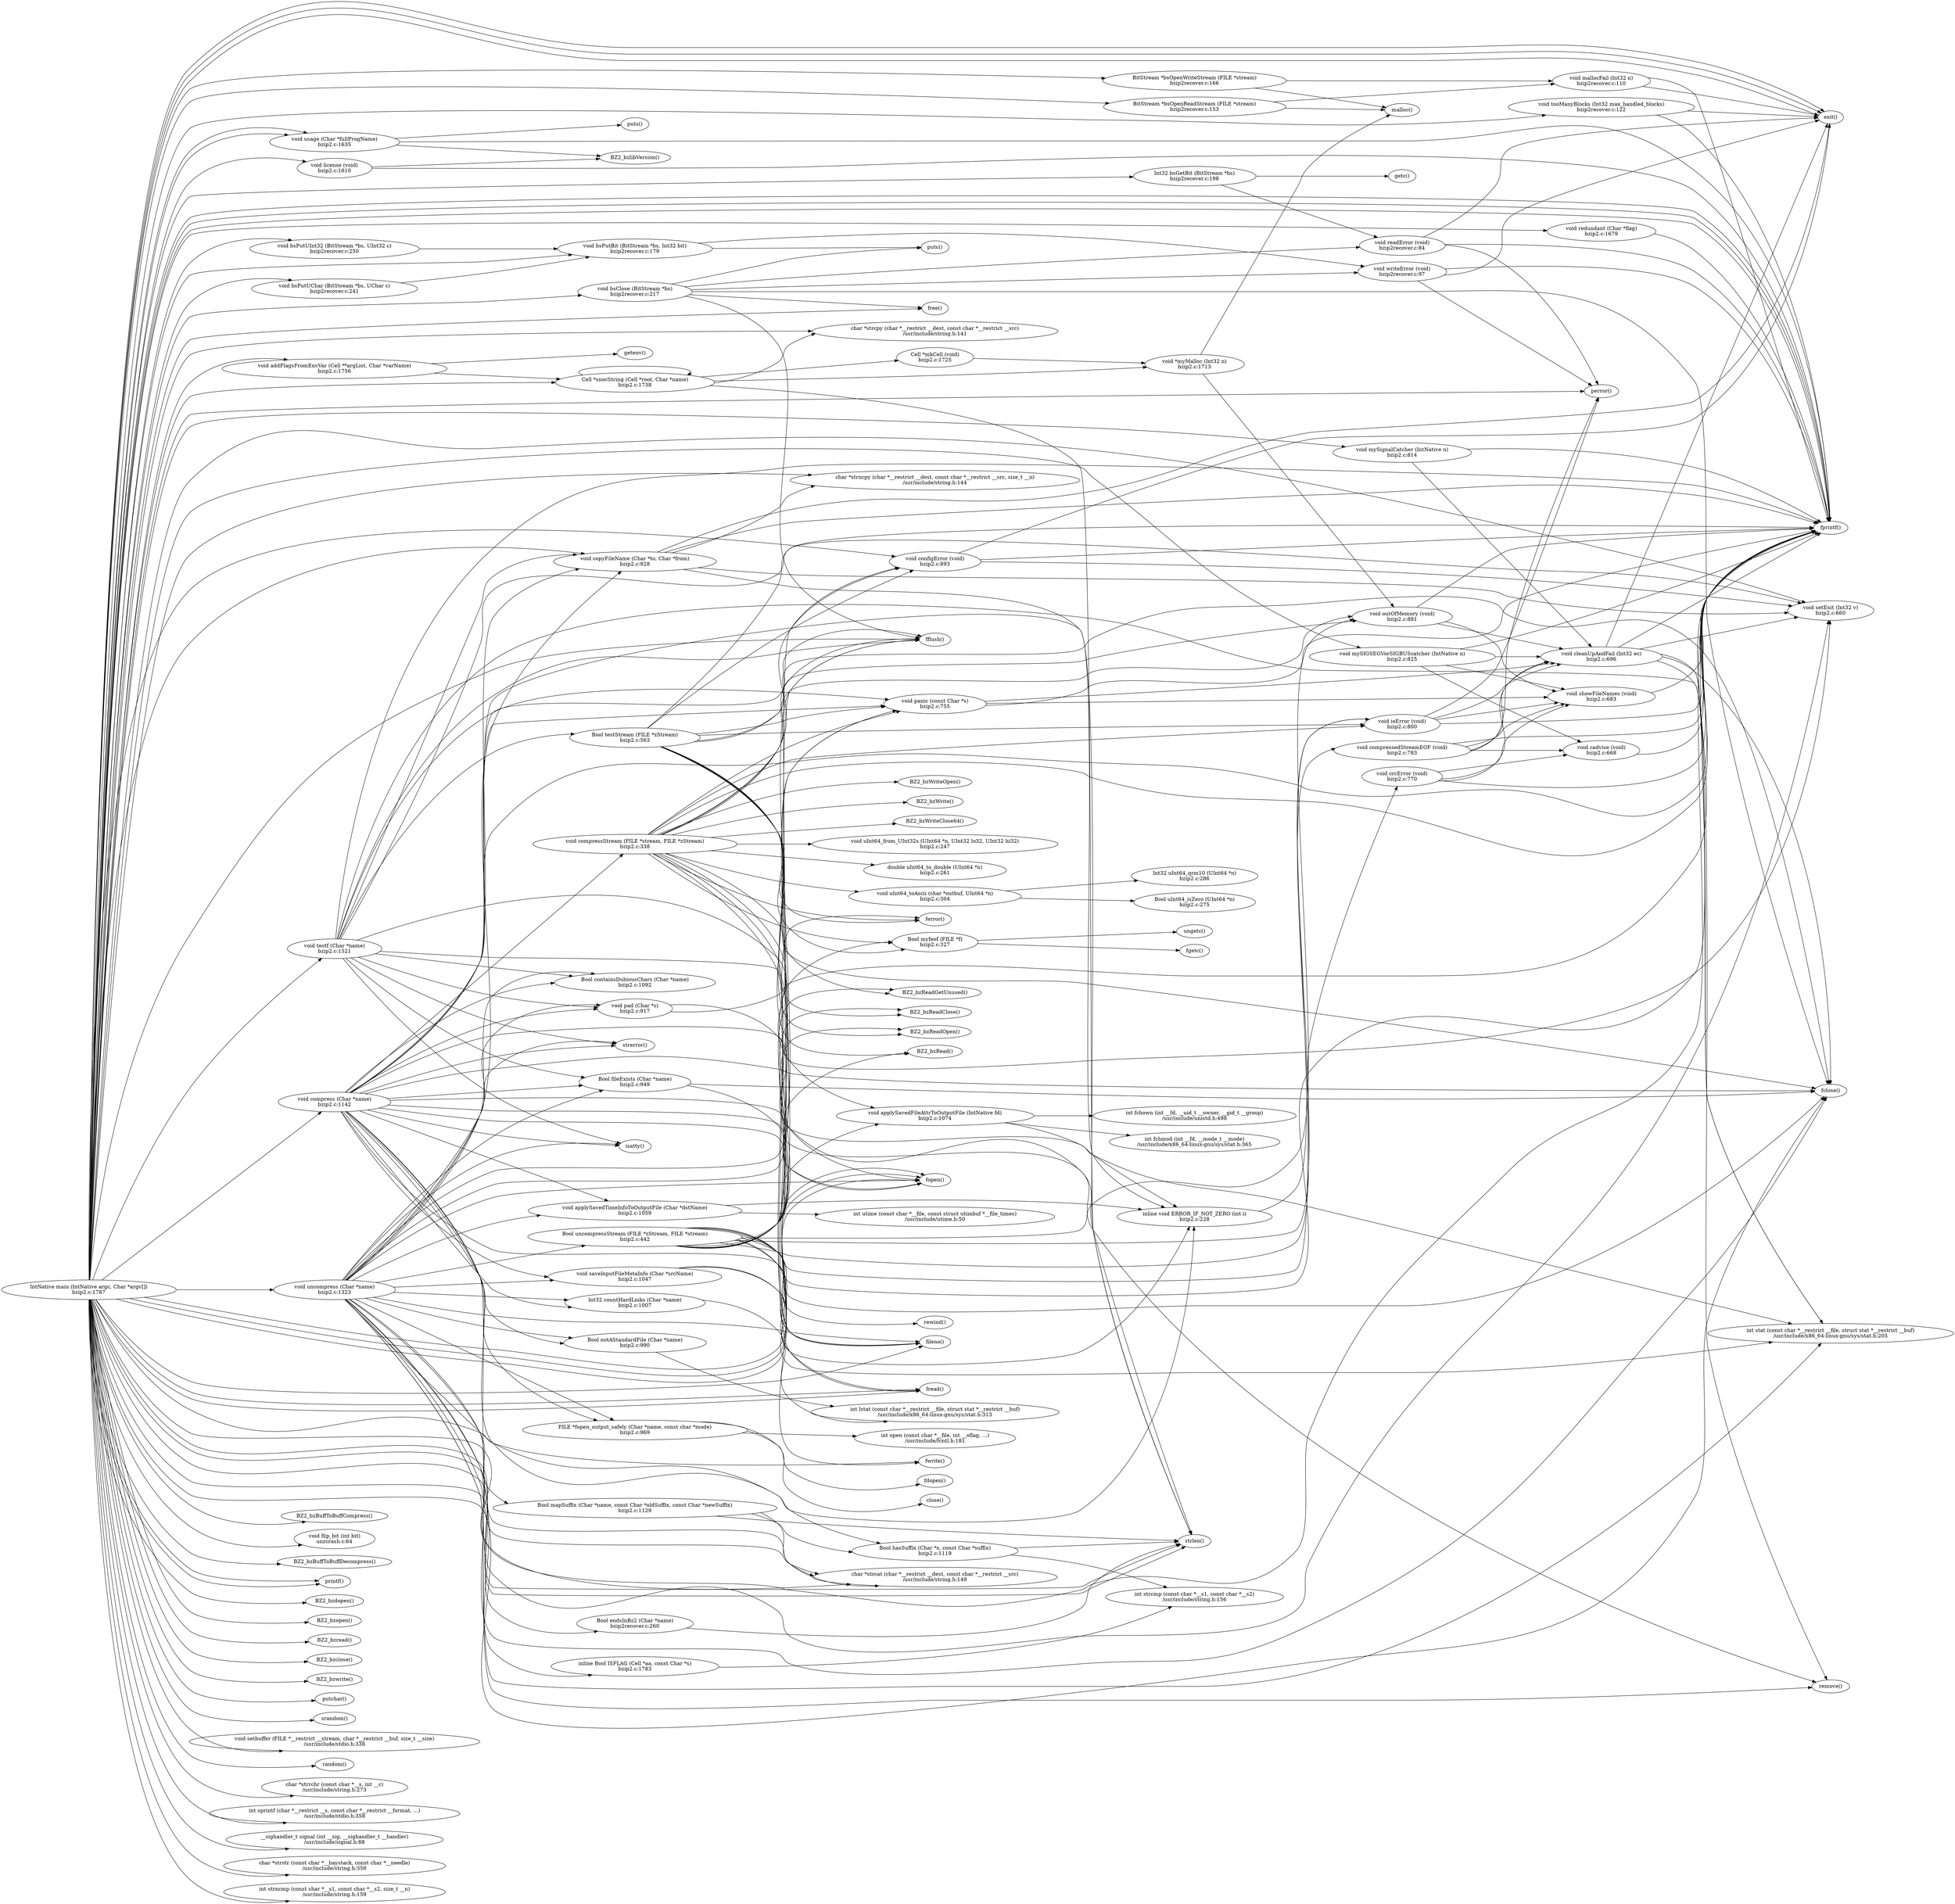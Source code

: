 digraph G {
	graph [bb="0,0,5374.3,4748.2",
		rankdir=LR
	];
	node [label="\N"];
	main	[height=0.74639,
		label="IntNative main (IntNative argc, Char *argv[])
bzip2.c:1787",
		pos="240.42,2927.1",
		width=6.6782];
	fprintf	[height=0.5,
		label="fprintf()",
		pos="5035.6,3123.1",
		width=1.3179];
	main -> fprintf	[pos="e,5027.8,3141.1 241.67,2954.3 244.65,3065.5 272.94,3482.6 516.83,3660.1 817.59,3879.1 981.31,3685.8 1353.3,3693.1 1720.7,3700.4 \
4338.4,3856.5 4660.9,3680.1 4881.6,3559.4 4992.5,3246.3 5024.6,3150.7"];
	main -> fprintf	[pos="e,5029.7,3141 241.52,2954.1 243.57,3066.1 267.88,3496.9 516.83,3678.1 817.59,3897.1 981.31,3703.8 1353.3,3711.1 1720.7,3718.4 4338.4,\
3874.5 4660.9,3698.1 4887.4,3574.3 4998.3,3247.7 5026.9,3150.7"];
	main -> fprintf	[pos="e,5031.1,3141.2 241.43,2954 242.76,3068.5 263.39,3511.6 516.83,3696.1 817.59,3915.1 981.31,3721.8 1353.3,3729.1 1720.7,3736.4 4338.4,\
3892.5 4660.9,3716.1 4892.4,3589.5 5003.2,3251.1 5028.7,3150.9"];
	fopen	[height=0.5,
		label="fopen()",
		pos="2570.1,1405.1",
		width=1.2096];
	main -> fopen	[pos="e,2528.9,1399.4 242.29,2900.1 249.12,2719.3 299.64,1693.8 516.83,1496.1 649.03,1375.8 1191.7,1544.3 1317.3,1417.1 1382.5,1351.1 \
1284.9,1063.9 1353.3,1001.1 1481.4,883.67 2006.5,884.55 2135.3,1001.1 2194.8,1054.9 2113.7,1304.4 2171.3,1360.1 2219.6,1406.8 2423,\
1398.3 2518.8,1399.2"];
	main -> fopen	[pos="e,2527.2,1408.8 242.46,2900 249.93,2720.9 301.37,1710.2 516.83,1514.1 649.03,1393.8 1191.7,1562.3 1317.3,1435.1 1382.5,1369.1 1284.9,\
1081.9 1353.3,1019.1 1481.4,901.67 2006.5,902.55 2135.3,1019.1 2194.8,1072.9 2113.7,1322.4 2171.3,1378.1 2219.3,1424.5 2420.5,1416.4 \
2517,1409.5"];
	main -> fopen	[pos="e,2536.3,1416.6 242.65,2900.3 250.77,2722.7 303.11,1726.6 516.83,1532.1 649.03,1411.8 1191.7,1580.3 1317.3,1453.1 1382.5,1387.1 \
1284.9,1099.9 1353.3,1037.1 1481.4,919.67 2006.5,920.55 2135.3,1037.1 2194.8,1090.9 2113.7,1340.4 2171.3,1396.1 2220.8,1444.1 2433.9,\
1433.8 2526.2,1418.4"];
	fread	[height=0.5,
		label="fread()",
		pos="2570.1,307.14",
		width=1.1735];
	main -> fread	[pos="e,2532.8,298.7 241.91,2900.2 246.02,2712.2 280.79,1599.9 516.83,1388.1 649.55,1269.1 1192.6,1459.6 1317.3,1332.1 1375.6,1272.5 1302.3,\
648.19 1353.3,582.14 1645.5,203.37 2337.6,266.61 2522.8,297.02"];
	main -> fread	[pos="e,2528.5,304.06 242,2900.2 246.55,2713.7 282.55,1616.3 516.83,1406.1 649.55,1287.1 1192.6,1477.6 1317.3,1350.1 1375.6,1290.5 1302.3,\
666.19 1353.3,600.14 1643.2,224.34 2326.7,283.64 2518.4,303.03"];
	BZ2_bzBuffToBuffCompress	[height=0.5,
		label="BZ2_bzBuffToBuffCompress()",
		pos="917.06,1205.1",
		width=4.0802];
	main -> BZ2_bzBuffToBuffCompress	[pos="e,779.72,1198.7 241.49,2900 242.59,2701.4 259.84,1474 516.83,1237.1 553.01,1203.8 671.19,1197.5 769.65,1198.6"];
	flip_bit	[height=0.74639,
		label="void flip_bit (int bit)
unzcrash.c:64",
		pos="917.06,1142.1",
		width=3.1034];
	main -> flip_bit	[pos="e,836.42,1123.5 241.35,2900.1 241.43,2697.9 252.56,1425.5 516.83,1178.1 598.87,1101.4 736.21,1107.1 826.48,1121.8"];
	BZ2_bzBuffToBuffDecompress	[height=0.5,
		label="BZ2_bzBuffToBuffDecompress()",
		pos="917.06,1079.1",
		width=4.3691];
	main -> BZ2_bzBuffToBuffDecompress	[pos="e,777.65,1070.8 241.11,2900.2 239.4,2693.7 239.26,1361.7 516.83,1106.1 552.75,1073.1 669.56,1068.2 767.62,1070.5"];
	usage	[height=0.74639,
		label="void usage (Char *fullProgName)
bzip2.c:1635",
		pos="917.06,4386.1",
		width=4.9694];
	main -> usage	[pos="e,782.37,4403.9 242.49,2954.3 249.92,3133.6 300.02,4145.2 516.83,4341.1 584.56,4402.3 687.69,4410.3 772.17,4404.7"];
	main -> usage	[pos="e,838.51,4410.4 242.31,2954 249.07,3134.1 298.15,4161.6 516.83,4359.1 600.69,4434.9 738.83,4429 828.62,4412.3"];
	exit	[height=0.5,
		label="exit()",
		pos="5035.6,4440.1",
		width=0.97491];
	main -> exit	[pos="e,5002.1,4445.6 241.65,2954 243.91,3146.8 267.7,4311.7 516.83,4533.1 924.76,4895.8 1197.5,4595.1 1743.3,4595.1 1743.3,4595.1 1743.3,\
4595.1 3856.5,4595.1 4214.4,4595.1 4310,4628.4 4660.9,4558.1 4785.7,4533.2 4924.6,4473.6 4992.6,4449"];
	main -> exit	[pos="e,5009.5,4452.3 241.61,2954.2 243.59,3148.5 265.96,4328.1 516.83,4551.1 924.76,4913.8 1197.5,4613.1 1743.3,4613.1 1743.3,4613.1 \
1743.3,4613.1 3856.5,4613.1 4214.4,4613.1 4310,4646.4 4660.9,4576.1 4790.6,4550.2 4935.6,4486.9 5000.2,4456.7"];
	main -> exit	[pos="e,5018,4456 241.57,2954.2 243.29,3150.2 264.23,4344.6 516.83,4569.1 924.76,4931.8 1197.5,4631.1 1743.3,4631.1 1743.3,4631.1 1743.3,\
4631.1 3856.5,4631.1 4214.4,4631.1 4310,4664.4 4660.9,4594.1 4797.1,4566.9 4950.1,4498.4 5009.3,4461.7"];
	printf	[height=0.5,
		label="printf()",
		pos="917.06,1025.1",
		width=1.2277];
	main -> printf	[pos="e,877.14,1017.3 243.23,2900.1 258.81,2679.3 373.25,1175.9 516.83,1043.1 566.54,997.18 771.95,1005.6 867.18,1016.1"];
	main -> printf	[pos="e,872.69,1026.3 243.51,2900 260.14,2679.9 374.08,1193.1 516.83,1061.1 565.74,1015.9 765.38,1023.3 862.5,1026.1"];
	perror	[height=0.5,
		label="perror()",
		pos="4404.2,3999.1",
		width=1.3179];
	main -> perror	[pos="e,4356.5,3999.4 244.5,2954.2 261.94,3102 353.25,3809.2 516.83,3938.1 552.94,3966.6 2125.4,3987.3 2171.3,3988.1 3037.3,4003.4 4092.6,\
4000.4 4346.4,3999.4"];
	BZ2_bzdopen	[height=0.5,
		label="BZ2_bzdopen()",
		pos="917.06,971.14",
		width=2.2206];
	main -> BZ2_bzdopen	[pos="e,840.94,965.47 243.24,2900.2 258.63,2676.5 369.7,1134.7 516.83,998.14 560.81,957.32 727.22,959.3 830.8,964.9"];
	fileno	[height=0.5,
		label="fileno()",
		pos="2570.1,1979.1",
		width=1.1916];
	main -> fileno	[pos="e,2528,1975.4 452.71,2914.5 676.35,2901.3 1039.6,2880.5 1353.3,2865.1 1396.7,2863 2104.6,2862.9 2135.3,2832.1 2200.3,2767.2 2107.2,\
2071.9 2171.3,2006.1 2218.1,1958.2 2421.4,1967.3 2517.9,1974.6"];
	BZ2_bzopen	[height=0.5,
		label="BZ2_bzopen()",
		pos="917.06,917.14",
		width=2.0582];
	main -> BZ2_bzopen	[pos="e,846.02,911.75 243.13,2900.1 257.85,2672.9 365.77,1084.9 516.83,944.14 561.47,902.55 732.8,905.32 835.95,911.16"];
	BZ2_bzread	[height=0.5,
		label="BZ2_bzread()",
		pos="917.06,863.14",
		width=2.022];
	main -> BZ2_bzread	[pos="e,847.26,857.81 243.03,2900.1 257.09,2669.4 361.84,1035.1 516.83,890.14 561.58,848.3 734.17,851.29 837.2,857.21"];
	fwrite	[height=0.5,
		label="fwrite()",
		pos="2570.1,3197.1",
		width=1.2638];
	main -> fwrite	[pos="e,2524.4,3198.3 295.61,2953.4 350.12,2978.5 437.27,3015.1 516.83,3033.1 1293.9,3209.8 2274,3203.2 2514.2,3198.5"];
	BZ2_bzclose	[height=0.5,
		label="BZ2_bzclose()",
		pos="917.06,809.14",
		width=2.0943];
	main -> BZ2_bzclose	[pos="e,845.14,803.66 242.93,2900.2 256.34,2666.2 357.89,985.31 516.83,836.14 561.2,794.51 731.76,797.21 835.05,803.06"];
	fclose	[height=0.5,
		label="fclose()",
		pos="5035.6,1675.1",
		width=1.2277];
	main -> fclose	[pos="e,5028.3,1657.2 241.47,2900 242.51,2703 259.35,1492.7 516.83,1265.1 583.52,1206.2 1254.6,1295.4 1317.3,1232.1 1405.1,1143.5 1263.6,\
195.99 1353.3,109.14 1603,-132.67 1787.8,105.18 2135.3,109.14 2505.9,113.36 2598.8,109.62 2969,128.14 3744.3,166.94 4123.4,1.9714 \
4660.9,562.14 4698.5,601.4 4680.1,627.37 4696.9,679.14 4821.6,1064.9 4984,1530.8 5024.9,1647.6"];
	BZ2_bzwrite	[height=0.5,
		label="BZ2_bzwrite()",
		pos="917.06,755.14",
		width=2.1123];
	main -> BZ2_bzwrite	[pos="e,844.28,749.59 242.84,2900.2 255.6,2663.1 353.93,935.52 516.83,782.14 561.01,740.55 730.78,743.15 834.17,748.99"];
	putchar	[height=0.5,
		label="putchar()",
		pos="917.06,701.14",
		width=1.4985];
	main -> putchar	[pos="e,864.28,696.88 242.76,2899.9 254.98,2658.3 350.05,885.67 516.83,728.14 563.9,683.69 754.09,689.66 854.02,696.19"];
	srandom	[height=0.5,
		label="srandom()",
		pos="917.06,647.14",
		width=1.6068];
	main -> srandom	[pos="e,860.84,642.63 242.67,2900 254.27,2655.5 346.08,835.9 516.83,674.14 563.34,630.09 750.01,635.5 850.78,641.96"];
	setbuffer	[height=0.74639,
		label="void setbuffer (FILE *__restrict __stream, char *__restrict __buf, size_t __size)
/usr/include/stdio.h:338",
		pos="917.06,584.14",
		width=11.117];
	main -> setbuffer	[pos="e,793.56,558.52 242.61,2900.2 253.82,2653.2 343.97,788.08 516.83,620.14 585.68,553.26 696.24,548 783.57,557.37"];
	random	[height=0.5,
		label="random()",
		pos="917.06,521.14",
		width=1.4804];
	main -> random	[pos="e,864.99,516.89 242.49,2900.1 252.72,2648.5 336.84,719.75 516.83,548.14 563.82,503.35 754.96,509.57 854.75,516.19"];
	fflush	[height=0.5,
		label="fflush()",
		pos="2570.1,2513.1",
		width=1.2096];
	main -> fflush	[pos="e,2534.4,2502.6 481.22,2927.6 977.39,2927.3 2075.6,2920.4 2135.3,2865.1 2242,2766.4 2066.4,2640.7 2171.3,2540.1 2267.2,2448.3 2442.6,\
2478.9 2524.7,2500"];
	strncpy	[height=0.74639,
		label="char *strncpy (char *__restrict __dest, const char *__restrict __src, size_t __n)
/usr/include/string.h:144",
		pos="2570.1,3412.1",
		width=11.078];
	main -> strncpy	[pos="e,2345.6,3389.9 272.4,2954 320.94,2994.5 419.44,3070.5 516.83,3108.1 1211.2,3376.6 1433.4,3271.1 2171.3,3369.1 2224.4,3376.2 2281.6,\
3382.9 2335.6,3388.8"];
	strlen	[height=0.5,
		label="strlen()",
		pos="3284.3,3432.1",
		width=1.2457];
	main -> strlen	[pos="e,3239.3,3430.2 245.79,2954.1 261.43,3046.1 324.35,3347.2 516.83,3470.1 746.46,3616.8 2697.9,3489 2969,3461.1 2985.1,3459.5 2988.9,\
3457.4 3005,3455.1 3082.7,3444.2 3173.1,3434.3 3229.2,3430.8"];
	main -> strlen	[pos="e,3246.3,3441.7 244.67,2954.2 258.27,3048.4 319.38,3362 516.83,3488.1 746.46,3634.8 2697.9,3507 2969,3479.1 2985.1,3477.5 2988.9,\
3475.4 3005,3473.1 3085.9,3461.7 3180.6,3451.5 3236.1,3443.3"];
	strcpy	[height=0.74639,
		label="char *strcpy (char *__restrict __dest, const char *__restrict __src)
/usr/include/string.h:141",
		pos="2570.1,3952.1",
		width=9.4084];
	main -> strcpy	[pos="e,2231.4,3951.6 244.79,2954.3 263.4,3099.3 358.54,3781.1 516.83,3906.1 589.82,3963.8 1260.3,3937.8 1353.3,3940.1 1645.9,3947.5 1978.1,\
3950.4 2221.3,3951.5"];
	bsOpenReadStream	[height=0.74639,
		label="BitStream *bsOpenReadStream (FILE *stream)
bzip2recover.c:153",
		pos="3284.3,4430.1",
		width=6.9729];
	main -> bsOpenReadStream	[pos="e,3046.1,4438.7 242.02,2954.2 246.8,3139.3 284.45,4219.1 516.83,4422.1 652.29,4540.5 1955.5,4464.6 2135.3,4462.1 2445.8,4457.8 2803.4,\
4446.9 3035.9,4439"];
	bsGetBit	[height=0.74639,
		label="Int32 bsGetBit (BitStream *bs)
bzip2recover.c:198",
		pos="3284.3,4282.1",
		width=4.6944];
	main -> bsGetBit	[pos="e,3115.2,4282 242.72,2954.1 251.64,3125.5 309.51,4062.1 516.83,4234.1 566.73,4275.6 2501.3,4281.3 3105.1,4282"];
	tooManyBlocks	[height=0.74639,
		label="void tooManyBlocks (Int32 max_handled_blocks)
bzip2recover.c:122",
		pos="4404.2,4540.1",
		width=7.13];
	main -> tooManyBlocks	[pos="e,4153.7,4546.1 241.71,2954.2 244.41,3145.6 270.82,4293.9 516.83,4509.1 619.47,4598.9 1606.9,4557.1 1743.3,4557.1 1743.3,4557.1 \
1743.3,4557.1 3285.3,4557.1 3579.4,4557.1 3917.1,4551.2 4143.7,4546.3"];
	bsClose	[height=0.74639,
		label="void bsClose (BitStream *bs)
bzip2recover.c:217",
		pos="1744.3,4083.1",
		width=4.3801];
	main -> bsClose	[pos="e,1627.4,4065 244.28,2954.2 260.87,3104.9 349.65,3840 516.83,3977.1 585.71,4033.7 1228.6,4016.5 1317.3,4025.1 1418.6,4035.1 1532.8,\
4050.9 1617.5,4063.5"];
	bsPutBit	[height=0.74639,
		label="void bsPutBit (BitStream *bs, Int32 bit)
bzip2recover.c:179",
		pos="1744.3,4166.1",
		width=5.9122];
	main -> bsPutBit	[pos="e,1547.9,4176.5 244.01,2954.1 259.37,3108 343.77,3872.8 516.83,4015.1 654.41,4128.3 1165,3965.7 1317.3,4058.1 1344.2,4074.5 1326.9,\
4101.9 1353.3,4119.1 1407.2,4154.4 1474.4,4170 1537.8,4175.7"];
	bsPutUChar	[height=0.74639,
		label="void bsPutUChar (BitStream *bs, UChar c)
bzip2recover.c:241",
		pos="917.06,4166.1",
		width=6.3443];
	main -> bsPutUChar	[pos="e,798.84,4189.1 243.41,2954.1 256.01,3117 330.23,3967.2 516.83,4130.1 589.94,4194 701.9,4198.9 788.66,4190.2"];
	bsPutUInt32	[height=0.74639,
		label="void bsPutUInt32 (BitStream *bs, UInt32 c)
bzip2recover.c:250",
		pos="917.06,4094.1",
		width=6.4818];
	main -> bsPutUInt32	[pos="e,785.06,4116.4 243.89,2954.2 258.8,3110.8 342.04,3900.9 516.83,4053.1 586.25,4113.6 690.36,4122.6 774.86,4117.1"];
	strrchr	[height=0.74639,
		label="char *strrchr (const char *__s, int __c)
/usr/include/string.h:273",
		pos="917.06,458.14",
		width=5.5979];
	main -> strrchr	[pos="e,812.93,435.06 242.45,2899.9 252.4,2644.5 334.91,671.96 516.83,494.14 590.7,421.94 713.13,421.36 802.96,433.63"];
	sprintf	[height=0.74639,
		label="int sprintf (char *__restrict __s, const char *__restrict __format, ...)
/usr/include/stdio.h:358",
		pos="917.06,386.14",
		width=9.5852];
	main -> sprintf	[pos="e,797.99,360.91 242.36,2900 251.58,2640.4 329.7,605.65 516.83,422.14 586.56,353.76 699.82,349.54 787.92,359.67"];
	strcat	[height=0.74639,
		label="char *strcat (char *__restrict __dest, const char *__restrict __src)
/usr/include/string.h:149",
		pos="2570.1,1342.1",
		width=9.3495];
	main -> strcat	[pos="e,2452.6,1367.4 242.03,2900.2 246.86,2715.4 284.83,1637.7 516.83,1435.1 583.9,1376.6 1253.4,1459.2 1317.3,1397.1 1392.3,1324.3 1276.6,\
999.17 1353.3,928.14 1417,869.1 2071,869.68 2135.3,928.14 2197.8,984.91 2111.5,1246.6 2171.3,1306.1 2240.7,1375.2 2354.4,1379 2442.5,\
1368.6"];
	endsInBz2	[height=0.74639,
		label="Bool endsInBz2 (Char *name)
bzip2recover.c:260",
		pos="1744.3,3467.1",
		width=4.4587];
	main -> endsInBz2	[pos="e,1601.6,3479.5 246.65,2954.1 265.14,3041.1 336.3,3315.5 516.83,3426.1 692.64,3533.9 1303.9,3502.1 1591.5,3480.2"];
	bsOpenWriteStream	[height=0.74639,
		label="BitStream *bsOpenWriteStream (FILE *stream)
bzip2recover.c:166",
		pos="3284.3,4502.1",
		width=7.0318];
	main -> bsOpenWriteStream	[pos="e,3036.5,4507.7 241.8,2954.2 245.13,3142.8 274.95,4261.9 516.83,4469.1 611.11,4549.9 2358,4521.7 3026.2,4507.9"];
	configError	[height=0.74639,
		label="void configError (void)
bzip2.c:893",
		pos="2570.1,3058.1",
		width=3.4963];
	main -> configError	[pos="e,2446,3062.8 345.88,2951.3 397.15,2962.4 459.97,2974.9 516.83,2983.1 1234.7,3087.1 2107.8,3073.2 2436,3063.1"];
	signal	[height=0.74639,
		label="__sighandler_t signal (int __sig, __sighandler_t __handler)
/usr/include/signal.h:88",
		pos="917.06,314.14",
		width=8.3085];
	main -> signal	[pos="e,801.6,289.33 242.27,2900 250.79,2636.6 324.47,539.35 516.83,350.14 587.42,280.72 702.84,277.34 791.47,288.04"];
	mySIGSEGVorSIGBUScatcher	[height=0.74639,
		label="void mySIGSEGVorSIGBUScatcher (IntNative n)
bzip2.c:825",
		pos="3855.5,2548.1",
		width=7.1104];
	main -> mySIGSEGVorSIGBUScatcher	[pos="e,3850,2575.1 243.87,2954.2 254.48,3053.2 305.86,3396.9 516.83,3537.1 657.86,3630.9 3432,3565.8 3563.6,3459.1 3707,3342.9 3820.8,\
2741.1 3848.2,2585.1"];
	copyFileName	[height=0.74639,
		label="void copyFileName (Char *to, Char *from)
bzip2.c:928",
		pos="1744.3,3020.1",
		width=6.2265];
	main -> copyFileName	[pos="e,1544.8,3007.9 451.04,2940.1 737.63,2957.9 1248.7,2989.5 1534.8,3007.2"];
	addFlagsFromEnvVar	[height=0.74639,
		label="void addFlagsFromEnvVar (Cell **argList, Char *varName)
bzip2.c:1756",
		pos="917.06,3870.1",
		width=8.6031];
	main -> addFlagsFromEnvVar	[pos="e,749.45,3892.8 245.62,2954.2 267.53,3091.8 373.16,3710.9 516.83,3829.1 577.85,3879.3 663.16,3893.1 739.25,3892.9"];
	snocString	[height=0.74639,
		label="Cell *snocString (Cell *root, Char *name)
bzip2.c:1738",
		pos="1744.3,3832.1",
		width=6.089];
	main -> snocString	[pos="e,1525.1,3831.3 245.81,2954.2 268.23,3088.7 374.5,3683.4 516.83,3791.1 555.87,3820.7 1171.2,3828.9 1515.1,3831.2"];
	ISFLAG	[height=0.74639,
		label="inline Bool ISFLAG (Cell *aa, const Char *s)
bzip2.c:1783",
		pos="1744.3,202.14",
		width=6.4229];
	main -> ISFLAG	[pos="e,1631.2,178.62 241.78,2900.3 244.93,2710 273.9,1568 516.83,1351.1 649.76,1232.5 1192.9,1430.8 1317.3,1303.1 1399.5,1218.7 1272.9,\
329.37 1353.3,243.14 1419.6,171.91 1533.6,167.46 1621.2,177.41"];
	strstr	[height=0.74639,
		label="char *strstr (const char *__haystack, const char *__needle)
/usr/include/string.h:350",
		pos="917.06,242.14",
		width=8.4853];
	main -> strstr	[pos="e,801.09,217.22 242.18,2900.1 250.01,2633 319.22,473.07 516.83,278.14 587.2,208.73 702.36,205.26 790.96,215.92"];
	license	[height=0.74639,
		label="void license (void)
bzip2.c:1610",
		pos="917.06,4314.1",
		width=2.8677];
	main -> license	[pos="e,836.53,4331 242.74,2954.1 251.85,3127.7 311.15,4087 516.83,4273.1 600.11,4348.5 736.81,4345.2 826.63,4332.4"];
	redundant	[height=0.74639,
		label="void redundant (Char *flag)
bzip2.c:1679",
		pos="4404.2,3662.1",
		width=4.1641];
	main -> redundant	[pos="e,4255.7,3665.8 242.24,2954.4 247.14,3062.6 281.14,3464.4 516.83,3634.1 670.3,3744.7 3536.8,3683.1 4245.7,3666.1"];
	strncmp	[height=0.74639,
		label="int strncmp (const char *__s1, const char *__s2, size_t __n)
/usr/include/string.h:159",
		pos="917.06,170.14",
		width=8.4656];
	main -> strncmp	[pos="e,801.49,145.22 242.1,2900.2 249.25,2629.6 313.97,406.79 516.83,206.14 587.22,136.52 702.67,133.16 791.36,143.92"];
	mySignalCatcher	[height=0.74639,
		label="void mySignalCatcher (IntNative n)
bzip2.c:814",
		pos="3855.5,3571.1",
		width=5.3033];
	main -> mySignalCatcher	[pos="e,3682.3,3582.4 243.1,2954 251.15,3056.5 295.07,3424.3 516.83,3574.1 778.38,3750.9 3013,3624.6 3672.2,3583.1"];
	compress	[height=0.74639,
		label="void compress (Char *name)
bzip2.c:1142",
		pos="917.06,1550.1",
		width=4.3016];
	main -> compress	[pos="e,875.77,1576.2 243.44,2900.2 253.62,2778.5 307.45,2269.7 516.83,1923.1 609.55,1769.7 782.98,1639.5 867.4,1581.9"];
	uncompress	[height=0.74639,
		label="void uncompress (Char *name)
bzip2.c:1323",
		pos="917.06,1959.1",
		width=4.6551];
	main -> uncompress	[pos="e,894.06,1985.8 256.79,2900.1 297.17,2829.5 410.47,2634.6 516.83,2480.1 647.39,2290.5 820.51,2075.7 887.71,1993.6"];
	setExit	[height=0.74639,
		label="void setExit (Int32 v)
bzip2.c:660",
		pos="5035.6,2349.1",
		width=3.2998];
	main -> setExit	[pos="e,5015.3,2322.5 241.6,2900 243.54,2705.7 265.62,1525.8 516.83,1303.1 583.47,1244.1 1254.8,1328.6 1317.3,1265.1 1403,1178.1 1265.5,\
251.11 1353.3,166.14 1478.2,45.282 1961.5,166.04 2135.3,166.14 2505.8,166.36 2607.2,87.304 2969,167.14 3811.9,353.17 4225.3,375.81 \
4660.9,1121.1 4726.1,1232.8 4662.2,1577.5 4696.9,1702.1 4767.1,1954.3 4943.8,2220.7 5009.5,2314.3"];
	testf	[height=0.74639,
		label="void testf (Char *name)
bzip2.c:1521",
		pos="917.06,2516.1",
		width=3.6141];
	main -> testf	[pos="e,874.1,2541.7 284.9,2900.7 404.42,2827.8 737.49,2624.9 865.26,2547.1"];
	free	[height=0.5,
		label="free()",
		pos="2570.1,4221.1",
		width=1.011];
	main -> free	[pos="e,2533.8,4222.1 242.85,2954.3 252.45,3123.9 313.17,4036.2 516.83,4202.1 597.2,4267.6 2227.9,4229.7 2523.4,4222.3"];
	usage -> fprintf	[pos="e,5035,3141.4 1095.5,4383.9 1332.5,4381 1765.5,4375.4 2135.3,4370.1 2416.2,4366.1 4446,4434.1 4660.9,4253.1 5019.8,3950.9 5036,3295.7 \
5035.1,3151.6"];
	puts	[height=0.5,
		label="puts()",
		pos="1744.3,4435.1",
		width=1.0652];
	usage -> puts	[pos="e,1706.2,4432.9 1083.6,4396 1275.4,4407.4 1580,4425.4 1696.2,4432.3"];
	BZ2_bzlibVersion	[height=0.5,
		label="BZ2_bzlibVersion()",
		pos="1744.3,4343.1",
		width=2.7261];
	usage -> BZ2_bzlibVersion	[pos="e,1649.8,4348 1086.6,4377.4 1252.5,4368.7 1500.6,4355.8 1639.5,4348.5"];
	malloc	[height=0.5,
		label="malloc()",
		pos="3855.5,4421.1",
		width=1.336];
	bsOpenReadStream -> malloc	[pos="e,3807.5,4421.9 3532.9,4426.2 3631,4424.7 3735.1,4423 3797.5,4422"];
	mallocFail	[height=0.74639,
		label="void mallocFail (Int32 n)
bzip2recover.c:110",
		pos="4404.2,4468.1",
		width=3.7516];
	bsOpenReadStream -> mallocFail	[pos="e,4269.5,4466.1 3502.5,4443.5 3535,4445.2 3568.2,4446.9 3599.6,4448.1 3830.2,4457.6 4098.2,4463.2 4259,4466"];
	getc	[height=0.5,
		label="getc()",
		pos="3855.5,4282.1",
		width=1.0471];
	bsGetBit -> getc	[pos="e,3817.7,4282.1 3453.4,4282.1 3574.9,4282.1 3730.7,4282.1 3807.4,4282.1"];
	readError	[height=0.74639,
		label="void readError (void)
bzip2recover.c:84",
		pos="3855.5,4100.1",
		width=3.2802];
	bsGetBit -> readError	[pos="e,3743.2,4108.7 3329.9,4256.2 3389.4,4222.9 3498.9,4165.9 3599.6,4136.1 3642.2,4123.5 3690.3,4115.3 3733,4109.9"];
	tooManyBlocks -> fprintf	[pos="e,5030,3141 4627,4526.6 4639.2,4520.6 4650.6,4513.2 4660.9,4504.1 4688.1,4480.1 4978.3,3344.3 5027.5,3151"];
	tooManyBlocks -> exit	[pos="e,5002.1,4446 4561.5,4518.9 4594.3,4514.2 4628.8,4509.2 4660.9,4504.1 4781.2,4485.4 4922.8,4460.3 4992.1,4447.8"];
	bsClose -> fclose	[pos="e,5021.3,1692.6 1897.8,4076.9 2174,4066.1 2775.6,4045.1 3283.3,4045.1 3283.3,4045.1 3283.3,4045.1 3856.5,4045.1 3901.2,4045.1 4629.3,\
4057.8 4660.9,4026.1 4728.1,3958.7 4673,2405.3 4696.9,2313.1 4764.1,2054.2 4954,1783.5 5015.3,1700.7"];
	bsClose -> fflush	[pos="e,2527.6,2509.3 1884.8,4070.8 1972,4055.1 2078.2,4019.7 2135.3,3940.1 2180.7,3876.9 2117.5,2596.3 2171.3,2540.1 2217.6,2491.9 2420.6,\
2501.1 2517.4,2508.5"];
	bsClose -> free	[pos="e,2536.9,4228.5 1883.1,4070.3 1963,4069.6 2061.9,4081.1 2135.3,4130.1 2162.5,4148.3 2143.7,4176.7 2171.3,4194.1 2283.2,4264.8 2449.8,\
4245 2527.1,4230.4"];
	bsClose -> readError	[pos="e,3737.2,4099.2 1902.1,4084.4 2303.2,4087.6 3360.4,4096.2 3727.1,4099.1"];
	putc	[height=0.5,
		label="putc()",
		pos="2570.1,4167.1",
		width=1.0652];
	bsClose -> putc	[pos="e,2532.1,4164.9 1875.4,4098.2 1951.3,4107.2 2048.8,4118.9 2135.3,4130.1 2151.4,4132.2 2155.3,4133.4 2171.3,4135.1 2297.8,4149 2447.5,\
4159.4 2522,4164.2"];
	writeError	[height=0.74639,
		label="void writeError (void)
bzip2recover.c:97",
		pos="3855.5,4172.1",
		width=3.398];
	bsClose -> writeError	[pos="e,3734.9,4167.5 1896.1,4090.4 1977.6,4094.3 2080,4099.1 2171.3,4103.1 2750.6,4128.6 3442,4156 3724.6,4167.1"];
	bsPutBit -> putc	[pos="e,2531.4,4167.1 1957.2,4166.4 2147.8,4166.6 2413.7,4167 2521.2,4167.1"];
	bsPutBit -> writeError	[pos="e,3742.2,4182.3 1841.4,4190.1 1927.3,4210.1 2056.8,4237.2 2171.3,4248.1 2524.2,4281.8 2614.8,4263.3 2969,4248.1 3043.2,4245 3506.7,\
4203.6 3731.9,4183.3"];
	bsPutUChar -> bsPutBit	[pos="e,1531.4,4166.1 1145.5,4166.1 1262.6,4166.1 1405,4166.1 1521.3,4166.1"];
	bsPutUInt32 -> bsPutBit	[pos="e,1568.7,4150.9 1103.5,4110.3 1239.4,4122.2 1422.9,4138.2 1558.6,4150"];
	endsInBz2 -> strlen	[pos="e,3239.8,3434.8 1905.2,3466.5 2138.9,3465.1 2587.5,3460.8 2969,3448.1 3060.6,3445.1 3167.3,3439.2 3229.8,3435.4"];
	bsOpenWriteStream -> malloc	[pos="e,3811.2,4428.2 3448.7,4481.7 3486.4,4476.8 3526.4,4471.4 3563.6,4466.1 3646.6,4454.3 3742.8,4439.2 3801.1,4429.8"];
	bsOpenWriteStream -> mallocFail	[pos="e,4272.9,4474.5 3533,4497.1 3697.1,4493.4 3917.2,4487.9 4111.5,4481.1 4160.8,4479.4 4214.8,4477.1 4262.8,4474.9"];
	configError -> fprintf	[pos="e,4988.3,3121.2 2695.7,3060.6 3019.7,3067.2 3915.2,3086.1 4660.9,3109.1 4773.3,3112.6 4904.7,3117.8 4977.9,3120.8"];
	configError -> exit	[pos="e,5029.5,4422.2 2650,3079 2730.5,3100.6 2859,3136 2969,3170.1 3235.5,3252.9 3384.3,3158.3 3563.6,3372.1 3631.4,3453.1 3526.8,3530.5 \
3599.6,3607.1 3931.2,3956.6 4267.1,3549.7 4660.9,3827.1 4881.8,3982.8 4996.6,4314.6 5026.5,4412.4"];
	configError -> setExit	[pos="e,5028.5,2376.1 2696,3057.1 3133.6,3053 4576.4,3035.7 4660.9,2985.1 4894.3,2845.6 4997.6,2499.9 5026.1,2386.1"];
	mySIGSEGVorSIGBUScatcher -> fprintf	[pos="e,4995.5,3113.4 3873.2,2575.4 3912.8,2637.6 4018.8,2790.9 4147.5,2871.1 4221.5,2917.2 4810.9,3067.1 4985.8,3111"];
	showFileNames	[height=0.74639,
		label="void showFileNames (void)
bzip2.c:683",
		pos="4404.2,2277.1",
		width=4.1051];
	mySIGSEGVorSIGBUScatcher -> showFileNames	[pos="e,4268.4,2266.5 4079.5,2535.1 4091.1,2528.9 4101.9,2521.4 4111.5,2512.1 4176.3,2449.8 4082.7,2375.4 4147.5,2313.1 4177,2284.8 4217.9,\
2272.1 4258.4,2267.5"];
	cleanUpAndFail	[height=0.74639,
		label="void cleanUpAndFail (Int32 ec)
bzip2.c:696",
		pos="4404.2,2349.1",
		width=4.6551];
	mySIGSEGVorSIGBUScatcher -> cleanUpAndFail	[pos="e,4239.2,2344.4 4077.3,2534.6 4089.6,2528.6 4101.2,2521.2 4111.5,2512.1 4155.7,2473.6 4103.3,2423.7 4147.5,2385.1 4170.4,2365.2 \
4199.2,2353.2 4229,2346.5"];
	cadvise	[height=0.74639,
		label="void cadvise (void)
bzip2.c:668",
		pos="4404.2,2421.1",
		width=2.9266];
	mySIGSEGVorSIGBUScatcher -> cadvise	[pos="e,4343.1,2443 4026.3,2528.1 4054.9,2523.6 4084.1,2518.3 4111.5,2512.1 4188.7,2494.8 4275,2466.7 4333.6,2446.4"];
	copyFileName -> fprintf	[pos="e,4994.7,3132.4 1786.4,3046.7 1860.1,3092.7 2020.9,3185.9 2171.3,3224.1 2650.9,3346 2788.4,3281.1 3283.3,3281.1 3283.3,3281.1 3283.3,\
3281.1 3856.5,3281.1 4297.2,3281.1 4822.5,3171.2 4984.5,3134.7"];
	copyFileName -> exit	[pos="e,5025.9,4422.4 1777.5,3046.9 1845.2,3101.6 2009.7,3225 2171.3,3276.1 2510.2,3383.3 2615.2,3299.1 2969,3333.1 3233.9,3358.6 3375.1,\
3217.1 3563.6,3405.1 3656.1,3497.5 3513.4,3598.8 3599.6,3697.1 3920.9,4063.5 4252,3707 4660.9,3972.1 4845.3,4091.7 4980,4333 5021.3,\
4413.4"];
	copyFileName -> strncpy	[pos="e,2249.6,3396.1 1767.7,3047.4 1825.9,3115.9 1990.1,3295.4 2171.3,3371.1 2193.2,3380.3 2216.2,3387.7 2239.8,3393.7"];
	copyFileName -> strlen	[pos="e,3239.4,3433.4 1770.4,3047.2 1831.6,3111.1 1996.4,3270.5 2171.3,3333.1 2505.6,3452.8 2632.1,3264.2 2969,3376.1 2987.2,3382.2 2986.9,\
3393.5 3005,3400.1 3079.3,3427.4 3171.7,3432.9 3229.1,3433.3"];
	copyFileName -> setExit	[pos="e,5027.5,2376.3 1967.5,3017.4 2638.6,3008.8 4602.8,2980.8 4660.9,2947.1 4884.3,2817.7 4993.3,2495.5 5024.7,2386.2"];
	addFlagsFromEnvVar -> snocString	[pos="e,1538.9,3841.6 1190.8,3857.6 1300.7,3852.5 1425.5,3846.8 1528.7,3842"];
	getenv	[height=0.5,
		label="getenv()",
		pos="1744.3,3913.1",
		width=1.3721];
	addFlagsFromEnvVar -> getenv	[pos="e,1695.1,3910.6 1182.9,3883.9 1361.1,3893.2 1581.6,3904.7 1684.9,3910.1"];
	snocString -> strlen	[pos="e,3256.7,3446.6 1891.2,3812.1 2123.3,3777.9 2589.4,3699.6 2969,3575.1 3073.9,3540.7 3190.6,3481.8 3247.8,3451.4"];
	snocString -> strcpy	[pos="e,2256.1,3942 1954.9,3839.6 2015.1,3847.4 2079.5,3861.4 2135.3,3886.1 2154.4,3894.6 2152.1,3908.2 2171.3,3916.1 2195.1,3926 2220.4,\
3933.7 2246.2,3939.8"];
	snocString -> snocString	[pos="e,1887.9,3852.4 1600.7,3852.4 1566.1,3865 1613.9,3877 1744.3,3877 1858.4,3877 1909.3,3867.8 1897,3857.1"];
	mkCell	[height=0.74639,
		label="Cell *mkCell (void)
bzip2.c:1725",
		pos="2570.1,3880.1",
		width=2.9463];
	snocString -> mkCell	[pos="e,2466.5,3874.2 1942.6,3843.6 2103.3,3853 2324.3,3865.9 2456.4,3873.6"];
	myMalloc	[height=0.74639,
		label="void *myMalloc (Int32 n)
bzip2.c:1713",
		pos="3284.3,3861.1",
		width=3.8105];
	snocString -> myMalloc	[pos="e,3153.7,3852.8 1963.6,3831.4 2208.5,3831.2 2617.3,3832.9 2969,3844.1 3026.2,3846 3089.2,3849.1 3143.6,3852.3"];
	strcmp	[height=0.74639,
		label="int strcmp (const char *__s1, const char *__s2)
/usr/include/string.h:156",
		pos="3284.3,938.14",
		width=6.7961];
	ISFLAG -> strcmp	[pos="e,3252.8,911.19 1931.4,186.33 2236.6,164.77 2824.3,143.03 2969,280.14 3018.6,327.25 2978.7,522.89 3005,586.14 3060.6,720.37 3182.9,\
845.86 3245.2,904.09"];
	license -> fprintf	[pos="e,5034.1,3141.2 1020.7,4314.3 1230.1,4314.6 1722.2,4315.3 2135.3,4316.1 2574.5,4317 3675.9,4365.1 4111.5,4309.1 4360.8,4277.1 4474.3,\
4343.6 4660.9,4175.1 4985.8,3881.8 5028.3,3287.1 5033.8,3151.2"];
	license -> BZ2_bzlibVersion	[pos="e,1647.8,4339.8 1019.7,4317.7 1176.9,4323.2 1477.7,4333.8 1637.5,4339.4"];
	redundant -> fprintf	[pos="e,5024.9,3140.9 4505.2,3642.3 4555,3629.1 4614.4,3608.1 4660.9,3576.1 4837.3,3454.8 4975.8,3227.7 5019.8,3150"];
	mySignalCatcher -> fprintf	[pos="e,5025.1,3141 3975.8,3592 4139,3614.8 4437.2,3635.3 4660.9,3530.1 4842.8,3444.6 4977.3,3226.4 5020.1,3150"];
	mySignalCatcher -> cleanUpAndFail	[pos="e,4243.1,2341.6 3864.3,3544.2 3897.1,3429.4 4027.3,2968.3 4111.5,2584.1 4130.8,2496.3 4082.7,2447.4 4147.5,2385.1 4170.9,2362.7 \
4201.4,2350 4233.2,2343.5"];
	compress -> fprintf	[pos="e,5023.5,3105.5 1046.7,1535.3 1137.9,1517.5 1254.8,1478.3 1317.3,1392.1 1395,1284.9 1262.3,893.47 1353.3,797.14 1600.2,535.59 2611.4,\
660.65 2969,700.14 3002.6,703.86 3538.5,810.42 3563.6,833.14 3601.4,867.39 3571.5,899.56 3599.6,942.14 3778.5,1213.4 3901.5,1213.8 \
4147.5,1426.1 4373.5,1621.2 4525.9,1592.9 4660.9,1859.1 4713.9,1963.6 4668,2271.6 4696.9,2385.1 4771.9,2680.6 4961.3,3003.7 5018.2,\
3096.7"];
	compress -> fopen	[pos="e,2526.7,1403.2 1035.3,1567.6 1121.3,1573.9 1236.7,1568.1 1317.3,1509.1 1349.7,1485.4 1319.9,1448.5 1353.3,1426.1 1450.8,1360.9 \
2296.1,1393.1 2516.7,1402.8"];
	compress -> fileno	[pos="e,2527.2,1978.7 1016.1,1570.9 1104.3,1589.5 1237.4,1617.4 1353.3,1641.1 1700.6,1712.3 1854.3,1582.1 2135.3,1798.1 2164,1820.2 2143.4,\
1848.1 2171.3,1871.1 2273.2,1955 2434.7,1974.1 2517.1,1978.2"];
	compress -> fclose	[pos="e,5033.1,1656.9 1013.7,1529.1 1108.6,1502.8 1249.4,1447.5 1317.3,1341.1 1407.1,1200.5 1255.3,726.19 1353.3,591.14 1581.7,276.33 \
1788.8,350.41 2171.3,280.14 2520,216.1 2617.6,233.14 2969,280.14 3257.7,318.78 4554.6,651.13 4660.9,746.14 4950.9,1005.3 5019.4,\
1521 5032.1,1646.9"];
	compress -> fflush	[pos="e,2530.2,2520.7 951.75,1576.3 1021.9,1629.2 1190.5,1748 1353.3,1799.1 1519.7,1851.5 2013.6,1744.1 2135.3,1869.1 2225.2,1961.5 2084.8,\
2352.5 2171.3,2448.1 2260.2,2546.4 2435.2,2534.9 2520.3,2522.2"];
	compress -> strcat	[pos="e,2285.3,1327.8 1059.6,1539.6 1143.3,1526.6 1246.4,1497.9 1317.3,1435.1 1348,1407.9 1319.2,1372.9 1353.3,1350.1 1427.9,1300.4 1939.5,\
1313.2 2274.9,1327.4"];
	compress -> copyFileName	[pos="e,1624.8,2997.3 963.82,1575.9 1051.4,1628.2 1240.8,1756.1 1317.3,1923.1 1359.4,2015 1297.8,2747.6 1353.3,2832.1 1411.9,2921.4 1525.5,\
2969.5 1615.1,2994.6"];
	compress -> setExit	[pos="e,5023.2,2322.4 1047.5,1535.5 1138.8,1517.7 1255.5,1478.6 1317.3,1392.1 1366.6,1323.1 1291.9,687.72 1353.3,629.14 1418.2,567.19 \
2879.6,620.22 2969,629.14 3237.2,655.94 3321.6,630.34 3563.6,749.14 4142.6,1033.4 4250.5,1201.4 4660.9,1699.1 4834.1,1909.3 4973.8,\
2210.2 5019.1,2313.1"];
	stat	[height=0.74639,
		label="int stat (const char *__restrict __file, struct stat *__restrict __buf)
/usr/include/x86_64-linux-gnu/sys/stat.h:205",
		pos="5035.6,643.14",
		width=9.4084];
	compress -> stat	[pos="e,4992.9,616.39 1014.5,1529.2 1109.6,1502.9 1250.2,1447.8 1317.3,1341.1 1379.8,1241.7 1271.2,368.2 1353.3,284.14 1369.2,267.86 2148.6,\
237.94 2171.3,237.14 2665.3,219.85 2789,223.14 3283.3,223.14 3283.3,223.14 3283.3,223.14 3856.5,223.14 4318.2,223.14 4825.6,512.82 \
4984.3,611.03"];
	remove	[height=0.5,
		label="remove()",
		pos="5035.6,185.14",
		width=1.4443];
	compress -> remove	[pos="e,4988.4,177.44 974.3,1525 1065.6,1480.8 1243.1,1379.6 1317.3,1232.1 1370.5,1126.3 1270.1,250.59 1353.3,166.14 1654.6,-139.83 2853.9,\
71.142 3283.3,71.142 3283.3,71.142 3283.3,71.142 3856.5,71.142 4290.2,71.142 4809.6,148.63 4978.5,175.84"];
	panic	[height=0.74639,
		label="void panic (const Char *s)
bzip2.c:755",
		pos="2570.1,2042.1",
		width=3.9284];
	compress -> panic	[pos="e,2475.8,2062.2 966.44,1575.7 1045.2,1616.2 1207,1694.5 1353.3,1734.1 1522.4,1780 2006.6,1717.2 2135.3,1836.1 2192.1,1888.6 2113.6,\
1954.9 2171.3,2006.1 2250.5,2076.4 2376.6,2075.7 2465.6,2063.7"];
	containsDubiousChars	[height=0.74639,
		label="Bool containsDubiousChars (Char *name)
bzip2.c:1092",
		pos="1744.3,1959.1",
		width=6.1479];
	compress -> containsDubiousChars	[pos="e,1524.7,1962.5 938.73,1576.8 995.69,1648.1 1163.3,1842.8 1353.3,1923.1 1403.3,1944.3 1460.1,1955.8 1514.6,1961.5"];
	fileExists	[height=0.74639,
		label="Bool fileExists (Char *name)
bzip2.c:949",
		pos="1744.3,2085.1",
		width=4.2819];
	compress -> fileExists	[pos="e,1640.2,2105 957.89,1576.1 1038.3,1630.5 1220.4,1764.7 1317.3,1923.1 1347.7,1972.8 1308.4,2012 1353.3,2049.1 1429.3,2112.2 1544.6,\
2115.3 1630.2,2106.2"];
	strerror	[height=0.5,
		label="strerror()",
		pos="1744.3,1896.1",
		width=1.5165];
	compress -> strerror	[pos="e,1691.2,1900.5 943.94,1577 1007,1640.4 1176.3,1798.8 1353.3,1864.1 1463.2,1904.7 1602.1,1905.1 1681,1901.1"];
	hasSuffix	[height=0.74639,
		label="Bool hasSuffix (Char *s, const Char *suffix)
bzip2.c:1119",
		pos="2570.1,1578.1",
		width=6.3443];
	compress -> hasSuffix	[pos="e,2345.4,1573.3 1071.8,1552.3 1302.7,1555.6 1752.8,1562.2 2135.3,1569.1 2200.1,1570.3 2270.4,1571.7 2335.1,1573.1"];
	notAStandardFile	[height=0.74639,
		label="Bool notAStandardFile (Char *name)
bzip2.c:990",
		pos="1744.3,1055.1",
		width=5.4604];
	compress -> notAStandardFile	[pos="e,1641.2,1032.2 1014.4,1571.2 1105.7,1584.8 1240,1587.7 1317.3,1509.1 1382.7,1442.7 1287.6,1157.3 1353.3,1091.1 1424.1,1019.9 1543.2,\
1018.9 1631.2,1030.8"];
	countHardLinks	[height=0.74639,
		label="Int32 countHardLinks (Char *name)
bzip2.c:1007",
		pos="1744.3,1127.1",
		width=5.3622];
	compress -> countHardLinks	[pos="e,1640.6,1104.4 1015,1571 1106,1584.3 1239.5,1586.8 1317.3,1509.1 1372,1454.5 1298.3,1217.5 1353.3,1163.1 1424.5,1092.7 1542.9,1091.4 \
1630.6,1103"];
	saveInputFileMetaInfo	[height=0.74639,
		label="void saveInputFileMetaInfo (Char *srcName)
bzip2.c:1047",
		pos="1744.3,1199.1",
		width=6.6389];
	compress -> saveInputFileMetaInfo	[pos="e,1630.6,1175.5 1016.7,1570.8 1107.3,1583.5 1239.1,1585.1 1317.3,1509.1 1405.3,1423.5 1264.8,1320.3 1353.3,1235.1 1422.6,1168.5 \
1534.3,1164.5 1620.5,1174.2"];
	isatty	[height=0.5,
		label="isatty()",
		pos="1744.3,2022.1",
		width=1.2277];
	compress -> isatty	[pos="e,1705.6,2030.9 953.79,1576.4 1028.9,1632.9 1205.3,1773.2 1317.3,1923.1 1338.7,1951.8 1323.5,1975.3 1353.3,1995.1 1458.4,2065.2 \
1616.9,2047.7 1695.5,2032.9"];
	fopen_output_safely	[height=0.74639,
		label="FILE *fopen_output_safely (Char *name, const char *mode)
bzip2.c:969",
		pos="1744.3,1271.1",
		width=8.6031];
	compress -> fopen_output_safely	[pos="e,1599.1,1247.4 1019.3,1570.4 1109.2,1582 1238.2,1582.2 1317.3,1509.1 1382.6,1448.7 1288,1372.6 1353.3,1312.1 1415.3,1254.7 1508.9,\
1243.3 1588.9,1246.8"];
	pad	[height=0.74639,
		label="void pad (Char *s)
bzip2.c:917",
		pos="1744.3,2796.1",
		width=2.8677];
	compress -> pad	[pos="e,1646.6,2805.1 963.73,1576 1051.1,1628.3 1240.2,1756.3 1317.3,1923.1 1354,2002.7 1296.8,2644.2 1353.3,2711.1 1421.3,2791.7 1546.2,\
2806.5 1636.4,2805.3"];
	compressStream	[height=0.74639,
		label="void compressStream (FILE *stream, FILE *zStream)
bzip2.c:338",
		pos="1744.3,833.14",
		width=7.8175];
	compress -> compressStream	[pos="e,1474,840.63 1049.6,1536.1 1140.1,1519 1254.8,1481.1 1317.3,1397.1 1381.8,1310.4 1281.8,993.21 1353.3,912.14 1382.7,878.78 1422,\
857.2 1464.3,843.58"];
	applySavedTimeInfoToOutputFile	[height=0.74639,
		label="void applySavedTimeInfoToOutputFile (Char *dstName)
bzip2.c:1059",
		pos="1744.3,1495.1",
		width=8.171];
	compress -> applySavedTimeInfoToOutputFile	[pos="e,1506,1511 1061.8,1540.6 1181.3,1532.6 1354.1,1521.1 1495.8,1511.6"];
	ERROR_IF_NOT_ZERO	[height=0.74639,
		label="inline void ERROR_IF_NOT_ZERO (int i)
bzip2.c:228",
		pos="3284.3,1528.1",
		width=5.9318];
	compress -> ERROR_IF_NOT_ZERO	[pos="e,3272.1,1501.1 1048.5,1535.8 1138.9,1518.6 1253.8,1480.6 1317.3,1397.1 1368.3,1330 1292.3,1077.5 1353.3,1019.1 1616.4,767.57 1807.4,\
987.26 2171.3,978.14 2348.5,973.7 2815.6,889.18 2969,978.14 3070.3,1036.9 3220.6,1378.8 3268.2,1491.8"];
	uncompress -> fprintf	[pos="e,4989.2,3119.2 946.68,1985.8 1021.7,2057.5 1224.7,2263.8 1317.3,2480.1 1358.1,2575.7 1276.5,2641.1 1353.3,2711.1 1481.9,2828.5 \
1994.5,2657.8 2135.3,2760.1 2170.5,2785.7 2136.6,2825 2171.3,2851.1 2200.6,2873.1 4583.4,3083.5 4979.2,3118.3"];
	uncompress -> fopen	[pos="e,2526.7,1406.7 958.23,1933 1038.8,1878.5 1220.7,1744.4 1317.3,1586.1 1347.8,1536.1 1307.3,1495.6 1353.3,1459.1 1364.9,1450 2284.5,\
1415.6 2516.5,1407.1"];
	uncompress -> fileno	[pos="e,2527.8,1975.9 952.8,1985.6 1023.5,2037.6 1191.2,2151.5 1353.3,2192.1 1437.6,2213.3 2068.3,2247.4 2135.3,2192.1 2200.3,2138.6 2108.2,\
2061.9 2171.3,2006.1 2221.4,1961.9 2422,1969 2517.8,1975.2"];
	uncompress -> fclose	[pos="e,4991.3,1673.1 1015.8,1937.4 1226,1891.5 1737.4,1784.2 2171.3,1728.1 2540.2,1680.5 2633.4,1672.2 3005,1656.1 3789.9,1622.3 4747,\
1661.8 4981.1,1672.6"];
	uncompress -> fflush	[pos="e,2526.6,2512.2 931.29,1986.2 976,2074 1131.2,2352 1353.3,2459.1 1406.3,2484.7 2289.3,2506.7 2516.3,2512"];
	uncompress -> strcat	[pos="e,2259.3,1352.5 959.71,1933.1 1042.2,1879.2 1226,1747 1317.3,1586.1 1354.7,1520.1 1295.7,1468.7 1353.3,1419.1 1387,1390.1 1900.5,\
1366 2249.3,1352.9"];
	uncompress -> copyFileName	[pos="e,1629.1,2997 947.6,1985.8 1024.4,2057.1 1230.6,2261.7 1317.3,2480.1 1346.3,2553.2 1308.1,2767.8 1353.3,2832.1 1415.2,2920.5 1530.3,\
2968.8 1619.5,2994.3"];
	uncompress -> setExit	[pos="e,5015.2,2322.5 959.84,1985.1 1035.1,2030.3 1199.8,2121.3 1353.3,2154.1 1438.3,2172.3 2068.7,2209.9 2135.3,2154.1 2205.2,2095.6 \
2101.4,2010.7 2171.3,1952.1 2236,1898 3829.2,1980.3 4111.5,1992.1 4355.8,2002.4 4434.4,1927.1 4660.9,2019.1 4818.4,2083.2 4954.3,\
2243.4 5008.9,2314.3"];
	uncompress -> stat	[pos="e,5004.4,670.1 955.45,1932.9 1028.2,1883.4 1195.3,1777 1353.3,1730.1 1698.4,1627.7 2609.8,1638.2 2969,1614.1 3233.6,1596.4 3312,\
1648 3563.6,1564.1 4197.5,1352.9 4836.9,816.55 4996.7,676.83"];
	uncompress -> remove	[pos="e,5020.2,202.35 968.62,1984.8 1048.1,2023.4 1208.1,2095 1353.3,2121.1 1438.8,2136.5 2068.4,2176.6 2135.3,2121.1 2201.8,2066 2107.5,\
1988.3 2171.3,1930.1 2401.1,1720.9 3285.5,1938.8 3563.6,1800.1 3764.2,1700.1 4849.4,406.8 5013.7,210.14"];
	uncompress -> panic	[pos="e,2468.7,2023.3 948.28,1985.6 1015.4,2042.2 1184.4,2174.2 1353.3,2221.1 1688.2,2314.2 1860.3,2433.6 2135.3,2221.1 2185.5,2182.4 \
2123.2,2124.4 2171.3,2083.1 2249.5,2016.1 2370.6,2013 2458.6,2022.2"];
	uncompress -> containsDubiousChars	[pos="e,1522.9,1959.1 1085.1,1959.1 1208.1,1959.1 1376.9,1959.1 1512.8,1959.1"];
	uncompress -> fileExists	[pos="e,1599.7,2075.8 1010.9,1981.5 1098.7,2001.9 1234.2,2031.4 1353.3,2049.1 1430.8,2060.7 1517.7,2069.2 1589.7,2075"];
	uncompress -> strerror	[pos="e,1690.6,1899.6 1065.1,1946.5 1149.4,1939.4 1257.3,1930.4 1353.3,1923.1 1468.7,1914.4 1603.5,1905.3 1680.6,1900.2"];
	uncompress -> notAStandardFile	[pos="e,1641.8,1032.1 963.33,1933.1 1050.1,1880.4 1238,1751.9 1317.3,1586.1 1364.8,1486.6 1276.1,1169.9 1353.3,1091.1 1423.9,1019.2 1543.6,\
1018.5 1631.8,1030.7"];
	uncompress -> countHardLinks	[pos="e,1642,1104.3 962.82,1933.2 1049.1,1880.5 1236.9,1751.7 1317.3,1586.1 1358.5,1501.3 1286.8,1230.1 1353.3,1163.1 1424.3,1091.6 1543.9,\
1090.8 1632,1102.9"];
	uncompress -> saveInputFileMetaInfo	[pos="e,1633.2,1175.3 962.56,1933.1 1048.4,1880.2 1235.5,1751 1317.3,1586.1 1352.1,1515.9 1297.6,1290.3 1353.3,1235.1 1422.5,1166.6 1536.4,\
1163.5 1623.2,1174.1"];
	uncompress -> isatty	[pos="e,1700.6,2019.4 1065.1,1971.8 1149.4,1978.9 1257.3,1987.8 1353.3,1995.1 1473.8,2004.3 1615.4,2013.8 1690.5,2018.7"];
	uncompress -> fopen_output_safely	[pos="e,1467.2,1283.3 961.2,1933.2 1045.5,1879.9 1231.2,1749.3 1317.3,1586.1 1366.8,1492.3 1280.1,1427 1353.3,1350.1 1381.7,1320.3 1418.1,\
1300.1 1457.2,1286.6"];
	uncompress -> pad	[pos="e,1665,2813.4 946.98,1985.7 1022.8,2057 1227.4,2262.7 1317.3,2480.1 1340.8,2537.1 1309.1,2712.1 1353.3,2755.1 1431.9,2831.8 1566.3,\
2828.1 1654.9,2814.9"];
	uncompress -> applySavedTimeInfoToOutputFile	[pos="e,1532.4,1513.8 938.89,1932.2 996.24,1860.2 1164.8,1662.3 1353.3,1569.1 1405.3,1543.4 1465.4,1526.6 1522.5,1515.6"];
	uncompress -> ERROR_IF_NOT_ZERO	[pos="e,3208,1553.3 953.52,1932.8 1024.8,1881.4 1192.6,1768.8 1353.3,1722.1 1698.8,1621.8 2614.1,1673.9 2969,1614.1 3047.9,1600.8 3135.5,\
1576 3198.2,1556.4"];
	mapSuffix	[height=0.74639,
		label="Bool mapSuffix (Char *name, const Char *oldSuffix, const Char *newSuffix)
bzip2.c:1129",
		pos="1744.3,1605.1",
		width=10.862];
	uncompress -> mapSuffix	[pos="e,1437.3,1621.8 944.53,1932.2 1008.2,1869.3 1177.6,1713.1 1353.3,1646.1 1377,1637.1 1402,1629.8 1427.5,1624"];
	uncompressStream	[height=0.74639,
		label="Bool uncompressStream (FILE *zStream, FILE *stream)
bzip2.c:442",
		pos="1744.3,2423.1",
		width=8.1907];
	uncompress -> uncompressStream	[pos="e,1662.4,2397.3 949.6,1985.6 1019,2042.9 1191.7,2180.3 1353.3,2268.1 1451.4,2321.5 1571.8,2366.5 1652.7,2394.1"];
	testf -> fprintf	[pos="e,5001.8,3135.9 933.57,2543 984.04,2628.2 1152,2896.8 1353.3,3056.1 1355.7,3058.1 2168.3,3447.4 2171.3,3448.1 3252.1,3701.2 3587.4,\
3531.4 4660.9,3249.1 4783.2,3217 4923.5,3165.7 4992.2,3139.5"];
	testf -> fopen	[pos="e,2527.3,1401.4 962.09,2490.9 1039.2,2447.6 1204.4,2358.9 1353.3,2306.1 1689.9,2186.7 1906.5,2395.4 2135.3,2121.1 2184.5,2062.3 \
2117.6,1486.8 2171.3,1432.1 2218.2,1384.5 2420.4,1393.4 2517.2,1400.6"];
	testf -> fileno	[pos="e,2527.9,1975.6 966.01,2491.1 1044.5,2451.5 1206.4,2375.8 1353.3,2344.1 1438.3,2325.8 2071.7,2365.4 2135.3,2306.1 2233.6,2214.6 \
2074,2098.6 2171.3,2006.1 2219.8,1960.1 2421.7,1968.2 2517.8,1974.9"];
	testf -> fflush	[pos="e,2526.5,2513.2 1047.3,2515.9 1386,2515.3 2289,2513.7 2516.5,2513.2"];
	testf -> copyFileName	[pos="e,1522.4,3024 933.47,2543 982.41,2625.3 1143.5,2875.1 1353.3,2979.1 1401.9,3003.2 1458,3016.3 1512.2,3022.9"];
	testf -> setExit	[pos="e,4995.9,2374.6 937.08,2542.7 991.72,2616.4 1157.8,2823.6 1353.3,2903.1 1685.9,3038.6 2610.1,2955.9 2969,2941.1 3233.9,2930.2 3303.1,\
2941.8 3563.6,2892.1 4064.2,2796.7 4192.1,2759.2 4660.9,2559.1 4783.8,2506.7 4918.1,2424.5 4987.4,2380.1"];
	testf -> stat	[pos="e,5016.4,670.07 942.21,2542.7 1003.3,2607.6 1172.1,2773.3 1353.3,2832.1 1695.1,2943.2 2631.1,2878.9 2969,2756.1 3271.1,2646.4 3391.9,\
2616 3563.6,2344.1 3616.7,2260 3552.7,2210.9 3599.6,2123.1 3903.6,1553.9 4227.6,1610.4 4660.9,1132.1 4805.5,972.49 4954.1,761.01 \
5010.7,678.36"];
	testf -> panic	[pos="e,2474.9,2022.2 980.38,2492.6 1063.9,2462.3 1217.4,2410.7 1353.3,2387.1 1439,2372.3 2071.3,2403.1 2135.3,2344.1 2221.5,2264.8 2087.1,\
2164.5 2171.3,2083.1 2247.7,2009.3 2374.9,2009.1 2464.9,2020.9"];
	testf -> containsDubiousChars	[pos="e,1541.4,1948.4 930.71,2489.4 974.43,2400.4 1128.9,2112.9 1353.3,1995.1 1407.2,1966.8 1471.1,1953.9 1531.4,1949.1"];
	testf -> fileExists	[pos="e,1690.6,2110.4 962.84,2490.9 1041.4,2446.7 1209.3,2353.1 1353.3,2278.1 1468.2,2218.3 1604.2,2152 1681.5,2114.8"];
	testf -> strerror	[pos="e,1698.8,1886 941.41,2489.5 1006.2,2415 1191.5,2196.4 1317.3,1995.1 1336.2,1964.8 1323.5,1943 1353.3,1923.1 1455.5,1855 1608.2,1869.7 \
1688.8,1884.2"];
	testf -> isatty	[pos="e,1703,2015.7 932.9,2489.3 980.78,2406 1140.4,2150.6 1353.3,2049.1 1465.1,1995.8 1615.8,2004.8 1693,2014.4"];
	testf -> pad	[pos="e,1640.9,2796.4 953.36,2542 1024.7,2592.8 1193.1,2705 1353.3,2755.1 1443.9,2783.5 1551.6,2793.2 1630.9,2796"];
	testStream	[height=0.74639,
		label="Bool testStream (FILE *zStream)
bzip2.c:563",
		pos="1744.3,2675.1",
		width=4.989];
	testf -> testStream	[pos="e,1633.4,2654 1012.7,2534.4 1163.5,2563.4 1457.9,2620.1 1623.2,2652"];
	mallocFail -> fprintf	[pos="e,5035.1,3141.5 4524.8,4455.8 4572.7,4445.2 4625,4425.5 4660.9,4389.1 5028.1,4017.3 5037.6,3303.3 5035.3,3151.8"];
	mallocFail -> exit	[pos="e,5000.4,4441.7 4536.4,4462.3 4678.4,4456 4897.2,4446.3 4990.2,4442.1"];
	readError -> fprintf	[pos="e,5034,3141.5 3967.4,4108.8 4161.6,4121.6 4552.8,4136.5 4660.9,4059.1 4980.6,3830.4 5027,3282.2 5033.5,3151.5"];
	readError -> exit	[pos="e,5007.5,4429.3 3963.7,4111 4009.6,4116.7 4063.5,4124.9 4111.5,4136.1 4464.7,4218.5 4875.5,4376.9 4998.2,4425.5"];
	readError -> perror	[pos="e,4361.2,4006.9 3947.7,4083.3 4063.2,4062 4258.4,4025.9 4351.2,4008.8"];
	writeError -> fprintf	[pos="e,5034.2,3141.4 3941,4191.4 4099.7,4222.4 4445.6,4264.6 4660.9,4102.1 4987.9,3855.4 5028.7,3285.3 5033.8,3151.6"];
	writeError -> exit	[pos="e,5000.5,4438.8 3963.1,4185.1 4013.6,4196.2 4071.5,4216.8 4111.5,4255.1 4144.4,4286.6 4111.4,4323.3 4147.5,4351.1 4214.9,4403 4820.4,\
4431.4 4990.4,4438.4"];
	writeError -> perror	[pos="e,4377.7,4014.3 3971.4,4163.3 4015.8,4158 4066.6,4149.5 4111.5,4136.1 4209.3,4107 4315.9,4049.8 4369,4019.4"];
	showFileNames -> fprintf	[pos="e,5026.5,3105.2 4550.4,2272.9 4589.3,2278.1 4629.3,2289.7 4660.9,2313.1 4669.7,2319.7 4958.7,2955.9 5022.3,3096"];
	cleanUpAndFail -> fprintf	[pos="e,5031.6,3105.1 4571.9,2349.3 4603.6,2355.5 4634.9,2366.6 4660.9,2385.1 4918.3,2569.3 5009.5,2983.4 5029.8,3095"];
	cleanUpAndFail -> exit	[pos="e,5028.4,4422.3 4555,2337.4 4594.7,2342.2 4633.9,2355.6 4660.9,2385.1 4718.2,2448 4684,3066 4696.9,3150.1 4775.9,3667.6 4978.8,4277.3 \
5025.1,4412.7"];
	cleanUpAndFail -> fclose	[pos="e,5030.2,1693.3 4571.7,2347.6 4603.2,2341.4 4634.5,2330.8 4660.9,2313.1 4893.1,2157.5 5000.7,1804.9 5027.6,1703.1"];
	cleanUpAndFail -> setExit	[pos="e,4916.5,2349.1 4571.8,2349.1 4676.6,2349.1 4809.8,2349.1 4906.4,2349.1"];
	cleanUpAndFail -> stat	[pos="e,5022.4,670.38 4555.9,2360.6 4595.2,2355.7 4634.1,2342.4 4660.9,2313.1 4710.9,2258.6 4683,1720.8 4696.9,1648.1 4771.7,1257 4961.3,\
809.14 5018.2,679.83"];
	cleanUpAndFail -> remove	[pos="e,5014.1,201.68 4552.8,2361.6 4593.4,2357.1 4633.7,2343.7 4660.9,2313.1 4723.8,2242.2 4664.5,696.26 4696.9,607.14 4762.1,427.44 \
4937.4,266.51 5006.2,208.27"];
	cadvise -> fprintf	[pos="e,5030.5,3105 4508.8,2417.6 4558.6,2420.6 4617,2431.6 4660.9,2462.1 4897.4,2626.6 5002.4,2991.8 5028.1,3095.3"];
	mkCell -> myMalloc	[pos="e,3148.1,3864.7 2675.8,3877.3 2797.9,3874.1 3000.6,3868.7 3137.9,3865"];
	myMalloc -> malloc	[pos="e,3813.9,4411.8 3306.2,3888 3354,3949.7 3474,4107.1 3563.6,4246.1 3581,4273.2 3575.6,4287.6 3599.6,4309.1 3659.1,4362.7 3748.4,4393.9 \
3804,4409.2"];
	outOfMemory	[height=0.74639,
		label="void outOfMemory (void)
bzip2.c:881",
		pos="3855.5,2476.1",
		width=3.8302];
	myMalloc -> outOfMemory	[pos="e,3737.7,2462.2 3312.1,3834.5 3370.9,3774.2 3510,3619.8 3563.6,3459.1 3596.9,3359.2 3529,2590.3 3599.6,2512.1 3631.4,2476.9 3680.7,\
2464.7 3727.5,2462.5"];
	outOfMemory -> fprintf	[pos="e,5012,3107.3 3988.3,2483.6 4028.8,2488.9 4072.8,2497.6 4111.5,2512.1 4213.2,2550.3 4854.7,2997.3 5003.7,3101.5"];
	outOfMemory -> showFileNames	[pos="e,4259,2271.9 3975.9,2463 4022.8,2452.5 4074.3,2433.7 4111.5,2400.1 4142.6,2372.1 4114.4,2338.8 4147.5,2313.1 4176.3,2290.8 4212.7,\
2279 4248.8,2273.4"];
	outOfMemory -> cleanUpAndFail	[pos="e,4259.5,2362.8 3937.3,2454.4 3987.8,2440.2 4054,2420.6 4111.5,2400.1 4127.8,2394.3 4130.8,2389.7 4147.5,2385.1 4180.1,2376.2 4215.6,\
2369.4 4249.5,2364.3"];
	panic -> fprintf	[pos="e,5024.2,3105.6 2704.1,2033.5 2781.6,2027.6 2881.1,2018.6 2969,2006.1 2985.1,2003.8 2988.7,2000.7 3005,1999.1 3188.6,1981.5 4533.7,\
1988.5 4660.9,2122.1 4701.5,2164.9 4680.4,2328.5 4696.9,2385.1 4782,2678.2 4964.8,3003.6 5019.1,3096.9"];
	panic -> showFileNames	[pos="e,4364.6,2251.1 2690.8,2028 2955,2001 3604.6,1958.8 4111.5,2123.1 4203,2152.8 4300.1,2209.9 4355.9,2245.6"];
	panic -> cleanUpAndFail	[pos="e,4249.9,2338.5 2709.3,2047 2907.8,2058.7 3280.7,2098.8 3563.6,2236.1 3582.6,2245.4 3580.2,2258.8 3599.6,2267.1 3656.8,2291.8 4021.7,\
2321.7 4239.6,2337.7"];
	fileExists -> fopen	[pos="e,2527.4,1401.4 1836.8,2106.8 1926.3,2121.9 2059.7,2127.4 2135.3,2049.1 2230.8,1950.4 2074.7,1529.7 2171.3,1432.1 2218.3,1384.7 \
2420.5,1393.4 2517.2,1400.6"];
	fileExists -> fclose	[pos="e,4992.2,1678.8 1847.7,2105.1 1934.2,2115.7 2056.3,2115.2 2135.3,2049.1 2181.3,2010.7 2125.2,1957.4 2171.3,1919.1 2171.3,1919.1 \
4592.7,1712.8 4982,1679.6"];
	hasSuffix -> strlen	[pos="e,3277.3,3414.1 2732.6,1597.1 2817,1615.9 2913.9,1653.4 2969,1728.1 3009.6,1783.4 2994.4,2276.4 3005,2344.1 3071.9,2774.2 3233.7,\
3281.6 3274,3404.4"];
	hasSuffix -> strcmp	[pos="e,3277,965.21 2791.8,1571.7 2853.6,1561.1 2917.8,1541 2969,1504.1 3159.2,1367.2 3248.1,1077.6 3274.5,975.1"];
	lstat	[height=0.74639,
		label="int lstat (const char *__restrict __file, struct stat *__restrict __buf)
/usr/include/x86_64-linux-gnu/sys/stat.h:313",
		pos="2570.1,1014.1",
		width=9.487];
	notAStandardFile -> lstat	[pos="e,2281.1,1028.5 1929.2,1046 2029.6,1041 2156.5,1034.7 2270.8,1029"];
	countHardLinks -> lstat	[pos="e,2258.3,1025.2 1926.8,1135.9 1994.9,1132.8 2071.3,1121.2 2135.3,1091.1 2155.8,1081.5 2150.9,1064.9 2171.3,1055.1 2195.6,1043.6 \
2221.7,1034.6 2248.4,1027.6"];
	saveInputFileMetaInfo -> stat	[pos="e,4879.6,619.28 1915.6,1217.9 1988.7,1217.7 2071.7,1205.6 2135.3,1163.1 2163.8,1144.2 2142.6,1113.6 2171.3,1095.1 2320.8,999.32 \
2832.5,1163.7 2969,1050.1 3021,1006.8 2961.9,954.37 3005,902.14 3189.9,677.77 3315.5,691.24 3599.6,629.14 4050.3,530.62 4599.8,581.96 \
4869.4,617.9"];
	saveInputFileMetaInfo -> ERROR_IF_NOT_ZERO	[pos="e,3272.4,1501.2 1978.8,1204.3 2032.2,1198.4 2087.3,1186.1 2135.3,1163.1 2156,1153.3 2150.2,1135.1 2171.3,1126.1 2253,1091.7 2889.3,\
1087.3 2969,1126.1 3129.4,1204.4 3232,1408.5 3268.4,1491.9"];
	open	[height=0.74639,
		label="int open (const char *__file, int __oflag, ...)
/usr/include/fcntl.h:181",
		pos="2570.1,1216.1",
		width=6.1675];
	fopen_output_safely -> open	[pos="e,2375.4,1229.1 1990.3,1254.8 2109.7,1246.8 2251.8,1237.3 2365.2,1229.8"];
	fdopen	[height=0.5,
		label="fdopen()",
		pos="2570.1,1153.1",
		width=1.3721];
	fopen_output_safely -> fdopen	[pos="e,2526.7,1144.5 2053.5,1269.3 2082.3,1261.4 2110.1,1250.3 2135.3,1235.1 2160.4,1220.1 2146.1,1194.9 2171.3,1180.1 2280.5,1116.3 \
2436.4,1129.8 2516.8,1142.8"];
	close	[height=0.5,
		label="close()",
		pos="2570.1,1279.1",
		width=1.1374];
	fopen_output_safely -> close	[pos="e,2529.2,1278.8 2052.4,1274.1 2226.5,1275.8 2427.5,1277.8 2519.1,1278.7"];
	pad -> fprintf	[pos="e,4988.3,3125.4 1824.8,2813.1 1913.8,2836.3 2055.9,2886.7 2135.3,2984.1 2176.8,3034.9 2119.9,3086.5 2171.3,3127.1 2211.5,3158.8 \
3649.6,3156.1 4660.9,3137.1 4773.3,3135 4904.7,3129.4 4977.9,3125.9"];
	pad -> strlen	[pos="e,3240.4,3428 1827.8,2812.1 1918.4,2834.2 2061.1,2883.4 2135.3,2984.1 2199.3,3071 2094.4,3148.6 2171.3,3224.1 2298.9,3349.4 2806.9,\
3253.6 2969,3329.1 2988.6,3338.3 2985.8,3351.8 3005,3362.1 3077.4,3401.2 3172.1,3419 3230.3,3426.7"];
	compressStream -> fprintf	[pos="e,5023.8,3105.4 2025.8,832.4 2529.2,831.74 3536.5,833.74 3563.6,860.14 3632.6,927.4 3539.6,1651.7 3599.6,1727.1 3904.1,2110 4345.6,\
1645 4660.9,2019.1 4713.5,2081.6 4675.6,2306.2 4696.9,2385.1 4776.3,2679.4 4962.6,3003.3 5018.5,3096.7"];
	compressStream -> fread	[pos="e,2528.3,303.75 1819.5,807.24 1910.1,771.46 2060.4,697.81 2135.3,581.14 2195.3,487.8 2089.9,409.51 2171.3,334.14 2220.5,288.65 2422.5,\
296.5 2518.3,303.04"];
	compressStream -> fileno	[pos="e,2528.5,1974.6 1870.1,857.24 1960.1,881.7 2075.7,929.29 2135.3,1019.1 2231.4,1163.9 2073.7,1656.5 2171.3,1800.1 2251.9,1918.7 2430.8,\
1959.8 2518.6,1973.2"];
	compressStream -> fclose	[pos="e,5025.5,1657.5 1809.2,806.85 1891.4,774.56 2039.2,721.45 2171.3,700.14 2659.3,621.48 2789,681.14 3283.3,681.14 3283.3,681.14 3283.3,\
681.14 3856.5,681.14 4474.5,681.14 4936.1,1489.9 5020.7,1648.4"];
	compressStream -> fflush	[pos="e,2530.5,2520.8 1871.6,857.14 1961.7,881.49 2076.8,928.99 2135.3,1019.1 2178.6,1085.8 2119.2,2388.3 2171.3,2448.1 2258.6,2548.3 \
2435.1,2535.7 2520.6,2522.4"];
	compressStream -> configError	[pos="e,2511.1,3034.3 1872.2,857.19 1962.3,881.54 2077.2,929.02 2135.3,1019.1 2187.7,1100.2 2127.5,2670.1 2171.3,2756.1 2241.8,2894.5 \
2408.3,2987 2502,3030.2"];
	compressStream -> outOfMemory	[pos="e,3724.1,2468 1935.8,852.88 2009.4,860.25 2094.2,868.44 2171.3,875.14 2348.4,890.53 2808.9,857.79 2969,935.14 2990.2,945.41 2988.3,\
957.44 3005,974.14 3244.1,1213.8 3422,1184.6 3563.6,1492.1 3605.8,1583.9 3537.6,2320.4 3599.6,2400.1 3627.2,2435.8 3670.9,2455.3 \
3714.3,2465.8"];
	compressStream -> panic	[pos="e,2483.1,2063.4 1870.8,857.2 1960.8,881.61 2076.2,929.16 2135.3,1019.1 2195.6,1110.9 2095.9,1926.5 2171.3,2006.1 2247,2086 2381.5,\
2080.7 2473,2065.2"];
	ioError	[height=0.74639,
		label="void ioError (void)
bzip2.c:800",
		pos="3855.5,2159.1",
		width=2.907];
	compressStream -> ioError	[pos="e,3830,2132.7 1975.7,848.48 2039.1,852.35 2107.9,856.23 2171.3,859.14 2248.6,862.69 3508.6,847.72 3563.6,902.14 3631.8,969.64 3570.5,\
1673.7 3599.6,1765.1 3646.8,1913.7 3765.9,2060.3 3823,2124.8"];
	ferror	[height=0.5,
		label="ferror()",
		pos="2570.1,2421.1",
		width=1.2457];
	compressStream -> ferror	[pos="e,2526.3,2425 1871.5,857.18 1961.6,881.55 2076.7,929.06 2135.3,1019.1 2214.1,1140.2 2081.4,2205.2 2171.3,2318.1 2254.5,2422.5 2428.6,\
2429.4 2516.3,2425.5"];
	BZ2_bzWriteOpen	[height=0.5,
		label="BZ2_bzWriteOpen()",
		pos="2570.1,487.14",
		width=2.8164];
	compressStream -> BZ2_bzWriteOpen	[pos="e,2503.6,473.53 1804.4,806.76 1887.1,767.47 2037.9,686.76 2135.3,581.14 2158.3,556.3 2142.9,532.46 2171.3,514.14 2268.5,451.51 2408.1,\
459.09 2493.5,471.94"];
	myfeof	[height=0.74639,
		label="Bool myfeof (FILE *f)
bzip2.c:327",
		pos="2570.1,2282.1",
		width=3.2802];
	compressStream -> myfeof	[pos="e,2466.7,2295.2 1871.5,857.22 1961.5,881.62 2076.6,929.14 2135.3,1019.1 2207.6,1129.8 2085.3,2107.8 2171.3,2208.1 2240,2288.2 2364.9,\
2299.8 2456.5,2295.7"];
	BZ2_bzWrite	[height=0.5,
		label="BZ2_bzWrite()",
		pos="2570.1,433.14",
		width=2.1484];
	compressStream -> BZ2_bzWrite	[pos="e,2495.1,428.46 1813.1,807.01 1900.4,769.91 2051,693.71 2135.3,581.14 2169,536.25 2127.5,495.19 2171.3,460.14 2218,422.79 2382.8,\
423.56 2485.1,428"];
	BZ2_bzWriteClose64	[height=0.5,
		label="BZ2_bzWriteClose64()",
		pos="2570.1,727.14",
		width=3.1775];
	compressStream -> BZ2_bzWriteClose64	[pos="e,2458.6,731.21 1858.2,808.52 1943.8,790.77 2064.4,767.64 2171.3,754.14 2264,742.44 2369.6,735.57 2448.6,731.69"];
	applySavedFileAttrToOutputFile	[height=0.74639,
		label="void applySavedFileAttrToOutputFile (IntNative fd)
bzip2.c:1074",
		pos="2570.1,1764.1",
		width=7.5425];
	compressStream -> applySavedFileAttrToOutputFile	[pos="e,2399.2,1743.2 1869.3,857.36 1959.1,881.91 2075,929.57 2135.3,1019.1 2209.4,1129 2092.7,1507.5 2171.3,1614.1 2222.4,1683.4 2309.4,\
1720.6 2389,1740.7"];
	uInt64_from_UInt32s	[height=0.74639,
		label="void uInt64_from_UInt32s (UInt64 *n, UInt32 lo32, UInt32 hi32)
bzip2.c:247",
		pos="2570.1,370.14",
		width=9.4084];
	compressStream -> uInt64_from_UInt32s	[pos="e,2438.5,345.36 1816.9,807.15 1906.2,770.87 2056.6,696.25 2135.3,581.14 2180.2,515.61 2112.1,459.04 2171.3,406.14 2239.8,344.99 \
2343.8,337.45 2428.3,344.44"];
	uInt64_to_double	[height=0.74639,
		label="double uInt64_to_double (UInt64 *n)
bzip2.c:261",
		pos="2570.1,790.14",
		width=5.4604];
	compressStream -> uInt64_to_double	[pos="e,2386.3,799.69 1991.6,820.28 2114.6,813.87 2261.3,806.21 2376,800.22"];
	uInt64_toAscii	[height=0.74639,
		label="void uInt64_toAscii (char *outbuf, UInt64 *n)
bzip2.c:304",
		pos="2570.1,550.14",
		width=6.5997];
	compressStream -> uInt64_toAscii	[pos="e,2476.8,574.89 1807.8,806.83 1890.3,772.58 2040.4,711.81 2171.3,667.14 2270.9,633.19 2386.3,599.89 2467.1,577.56"];
	applySavedTimeInfoToOutputFile -> ERROR_IF_NOT_ZERO	[pos="e,3073.5,1523.6 2031,1501.3 2329.6,1507.7 2791.6,1517.6 3063.1,1523.4"];
	utime	[height=0.74639,
		label="int utime (const char *__file, const struct utimbuf *__file_times)
/usr/include/utime.h:50",
		pos="2570.1,1468.1",
		width=9.1531];
	applySavedTimeInfoToOutputFile -> utime	[pos="e,2264.2,1478.1 2021.4,1486.1 2096,1483.6 2177.3,1481 2253.9,1478.5"];
	ERROR_IF_NOT_ZERO -> ioError	[pos="e,3833.7,2132.4 3384,1552 3443.4,1571 3516.5,1603.5 3563.6,1656.1 3597.6,1694.2 3577.5,1719.1 3599.6,1765.1 3667.2,1906.4 3777.1,\
2057.7 3827.6,2124.3"];
	ioError -> fprintf	[pos="e,5024.5,3105.5 3950.9,2148 4140.3,2128 4557.2,2095.6 4660.9,2185.1 4729.2,2244.2 4669.9,2299 4696.9,2385.1 4788.1,2676.3 4966.7,\
3003 5019.5,3096.7"];
	ioError -> perror	[pos="e,4382,3983.1 3945.8,2145.5 4001.9,2142.4 4071.2,2149.8 4111.5,2195.1 4167,2257.5 4117.8,3620.1 4147.5,3698.1 4194.9,3822.5 4317.3,\
3931.3 4373.8,3976.6"];
	ioError -> showFileNames	[pos="e,4330.4,2253.8 3952.1,2169.6 4000.2,2175.6 4059.2,2184.2 4111.5,2195.1 4182.9,2210.2 4262.6,2233 4320.6,2250.7"];
	ioError -> cleanUpAndFail	[pos="e,4238.5,2353.3 3953,2149.2 4005.5,2149.1 4068.4,2158.3 4111.5,2195.1 4153.2,2230.8 4105.8,2277.5 4147.5,2313.1 4170.4,2332.7 4198.9,\
2344.5 4228.4,2351.2"];
	fgetc	[height=0.5,
		label="fgetc()",
		pos="3284.3,2317.1",
		width=1.1374];
	myfeof -> fgetc	[pos="e,3243.5,2315.2 2686,2287.8 2843.7,2295.5 3120.7,2309.2 3233.4,2314.7"];
	ungetc	[height=0.5,
		label="ungetc()",
		pos="3284.3,2263.1",
		width=1.3721];
	myfeof -> ungetc	[pos="e,3235,2264.4 2687.5,2279 2841.6,2274.9 3107.4,2267.8 3224.7,2264.7"];
	applySavedFileAttrToOutputFile -> ERROR_IF_NOT_ZERO	[pos="e,3216,1553.6 2762.7,1745.2 2830.1,1733.6 2905,1715 2969,1685.1 2987.6,1676.4 2987.5,1667 3005,1656.1 3069.7,1616 3149.2,1580.7 \
3206.6,1557.4"];
	fchmod	[height=0.74639,
		label="int fchmod (int __fd, __mode_t __mode)
/usr/include/x86_64-linux-gnu/sys/stat.h:365",
		pos="3284.3,1764.1",
		width=6.5211];
	applySavedFileAttrToOutputFile -> fchmod	[pos="e,3049.3,1764.1 2841.9,1764.1 2906.7,1764.1 2975.6,1764.1 3039.2,1764.1"];
	fchown	[height=0.74639,
		label="int fchown (int __fd, __uid_t __owner, __gid_t __group)
/usr/include/unistd.h:498",
		pos="3284.3,1692.1",
		width=7.7585];
	applySavedFileAttrToOutputFile -> fchown	[pos="e,3091.1,1711.6 2761,1744.9 2859.8,1735 2980.6,1722.7 3081.1,1712.6"];
	uInt64_qrm10	[height=0.74639,
		label="Int32 uInt64_qrm10 (UInt64 *n)
bzip2.c:286",
		pos="3284.3,478.14",
		width=4.8319];
	uInt64_toAscii -> uInt64_qrm10	[pos="e,3146.4,494.53 2760.2,533.96 2826.3,528.06 2900.9,521.12 2969,514.14 3023.6,508.54 3083.6,501.82 3136.3,495.71"];
	uInt64_isZero	[height=0.74639,
		label="Bool uInt64_isZero (UInt64 *n)
bzip2.c:275",
		pos="3284.3,550.14",
		width=4.6551];
	uInt64_toAscii -> uInt64_isZero	[pos="e,3116.6,550.14 2807.8,550.14 2905.3,550.14 3016.3,550.14 3106.6,550.14"];
	mapSuffix -> strlen	[pos="e,3277.5,3414.1 1874.3,1579.8 1958.4,1571.1 2065.2,1575.9 2135.3,1637.1 2191.2,1685.9 2118.1,1748.4 2171.3,1800.1 2430.2,2051.6 \
2726.4,1684.9 2969,1952.1 3027.7,2016.9 2990.1,2257.9 3005,2344.1 3079,2773.1 3235.6,3281.3 3274.4,3404.3"];
	mapSuffix -> strcat	[pos="e,2433.9,1317.5 2040.9,1587.5 2075.9,1574.9 2108.6,1556.8 2135.3,1531.1 2185.8,1482.8 2118.6,1423.9 2171.3,1378.1 2239.3,1319.2 \
2340.5,1310.7 2423.8,1316.7"];
	mapSuffix -> hasSuffix	[pos="e,2349.9,1585.3 2097.7,1593.6 2179.7,1590.9 2264.8,1588.1 2339.9,1585.7"];
	uncompressStream -> fprintf	[pos="e,5029.7,3105 1965.2,2405.3 2031.4,2400.7 2104.3,2396.4 2171.3,2394.1 2525.6,2382.1 2614.5,2387 2969,2394.1 3032.5,2395.4 4056,2409.3 \
4111.5,2440.1 4136.4,2454 4122.8,2479 4147.5,2493.1 4246.7,2550.1 4562.7,2469.4 4660.9,2528.1 4887.9,2663.9 4998.4,2996.6 5027,3095.2"];
	uncompressStream -> fread	[pos="e,2528.6,303.37 1807.1,2396.8 1898.2,2354 2065.4,2260.2 2135.3,2121.1 2180,2032.4 2102.8,406.01 2171.3,334.14 2217.7,285.56 2422.1,\
295.09 2518.5,302.57"];
	uncompressStream -> fileno	[pos="e,2527.9,1975.6 2019.2,2413.2 2063.2,2399.8 2104.4,2378.1 2135.3,2344.1 2186.2,2288.3 2116.9,2058.5 2171.3,2006.1 2219.5,1959.8 \
2421.6,1968 2517.8,1974.8"];
	uncompressStream -> fwrite	[pos="e,2525.5,3200.6 1843.5,2448.5 1935.7,2477.9 2069,2536.1 2135.3,2639.1 2190.2,2724.4 2106.1,3016.4 2171.3,3094.1 2256.6,3195.8 2427.9,\
3204.1 2515.2,3201.1"];
	uncompressStream -> fclose	[pos="e,4997.5,1684.3 1886.2,2446.7 1969.5,2452.2 2070.9,2442.6 2135.3,2380.1 2217.5,2300.5 2087.2,2202.7 2171.3,2125.1 2236.6,2065 2880.9,\
2089.3 2969,2078.1 3785.6,1974.9 4764.6,1741.3 4987.8,1686.7"];
	uncompressStream -> fflush	[pos="e,2526.5,2514.7 1997.1,2437 2043.6,2443.1 2091.3,2451.8 2135.3,2464.1 2152.4,2468.9 2154.2,2476.6 2171.3,2481.1 2291.5,2513.2 2438.8,\
2516 2516.1,2514.9"];
	uncompressStream -> configError	[pos="e,2518.9,3033.5 1830,2448.9 1918.6,2480 2055.6,2540.9 2135.3,2639.1 2169.6,2681.4 2140.2,2711.5 2171.3,2756.1 2261.3,2884.9 2423,\
2982.6 2510,3028.8"];
	uncompressStream -> outOfMemory	[pos="e,3717.6,2475.8 1983.5,2438.9 2044.7,2442.5 2110.4,2445.9 2171.3,2448.1 2738.9,2469.5 3414.6,2474.6 3707.3,2475.8"];
	uncompressStream -> panic	[pos="e,2475.4,2022.1 1876.2,2447.2 1961.5,2454.8 2068.8,2447.7 2135.3,2382.1 2230.7,2288.2 2075.9,2177 2171.3,2083.1 2247.3,2008.4 2375.2,\
2008.6 2465.4,2020.7"];
	uncompressStream -> ioError	[pos="e,3751.9,2155.2 1889.2,2446.5 1971.6,2451.4 2071.2,2441.2 2135.3,2380.1 2209,2310 2094,2220.2 2171.3,2154.1 2231,2103.2 3374.3,2141.2 \
3741.8,2154.8"];
	uncompressStream -> ferror	[pos="e,2525,2421.2 2039.2,2422.4 2213.8,2422 2419.2,2421.5 2514.9,2421.3"];
	uncompressStream -> myfeof	[pos="e,2467.2,2268.9 2039.1,2421.9 2073.2,2413.4 2106.1,2400.6 2135.3,2382.1 2161.3,2365.7 2145.4,2339.5 2171.3,2323.1 2256.3,2269.6 \
2372.2,2263.4 2457,2268.2"];
	uncompressStream -> applySavedFileAttrToOutputFile	[pos="e,2447.1,1788.1 1960,2404.8 2025.6,2388.4 2091.8,2358.8 2135.3,2306.1 2236,2184.2 2080.1,2081.3 2171.3,1952.1 2233.3,1864.4 2347.3,\
1816.3 2437.4,1790.8"];
	BZ2_bzReadOpen	[height=0.5,
		label="BZ2_bzReadOpen()",
		pos="2570.1,2675.1",
		width=2.7623];
	uncompressStream -> BZ2_bzReadOpen	[pos="e,2473.6,2679.7 1782.6,2449.9 1854,2499.4 2016.7,2604.2 2171.3,2648.1 2267.6,2675.5 2382,2680.6 2463.4,2679.8"];
	BZ2_bzRead	[height=0.5,
		label="BZ2_bzRead()",
		pos="2570.1,2729.1",
		width=2.0943];
	uncompressStream -> BZ2_bzRead	[pos="e,2512.7,2740.9 1817.6,2449.2 1902.1,2482.6 2042.2,2547.3 2135.3,2639.1 2158.3,2661.8 2144,2685 2171.3,2702.1 2272.8,2765.7 2418.8,\
2755.7 2502.8,2742.5"];
	BZ2_bzReadGetUnused	[height=0.5,
		label="BZ2_bzReadGetUnused()",
		pos="2570.1,2621.1",
		width=3.5386];
	uncompressStream -> BZ2_bzReadGetUnused	[pos="e,2443.2,2622.6 1796.1,2449.6 1874.3,2489 2029.9,2561.8 2171.3,2594.1 2256.9,2613.7 2355.3,2620.5 2432.8,2622.4"];
	BZ2_bzReadClose	[height=0.5,
		label="BZ2_bzReadClose()",
		pos="2570.1,2567.1",
		width=2.7984];
	uncompressStream -> BZ2_bzReadClose	[pos="e,2469.6,2565.9 1821.6,2449.1 1906.1,2476.6 2046.7,2519 2171.3,2540.1 2267.9,2556.5 2379.2,2563 2459.5,2565.6"];
	rewind	[height=0.5,
		label="rewind()",
		pos="2570.1,2181.1",
		width=1.3902];
	uncompressStream -> rewind	[pos="e,2529.4,2170.5 1892.2,2446.4 1973.4,2450.7 2070.7,2440.3 2135.3,2382.1 2192.4,2330.8 2113.6,2263.8 2171.3,2213.1 2268.8,2127.6 \
2436.4,2150 2519.5,2168.3"];
	crcError	[height=0.74639,
		label="void crcError (void)
bzip2.c:770",
		pos="3855.5,2231.1",
		width=3.0838];
	uncompressStream -> crcError	[pos="e,3744.2,2231.6 1919.3,2444.8 1993.7,2444.6 2076.8,2430.4 2135.3,2380.1 2182.1,2340 2122.6,2284 2171.3,2246.1 2244.5,2189.3 2912.3,\
2237 3005,2236.1 3264.8,2233.8 3569.4,2232.3 3734.1,2231.6"];
	compressedStreamEOF	[height=0.74639,
		label="void compressedStreamEOF (void)
bzip2.c:783",
		pos="3855.5,2364.1",
		width=5.2247];
	uncompressStream -> compressedStreamEOF	[pos="e,3671.2,2358.8 1997.6,2409.4 2044,2402.9 2091.6,2393.6 2135.3,2380.1 2152.6,2374.8 2153.8,2365.5 2171.3,2361.1 2312.3,2326.2 3249.1,\
2347.3 3660.9,2358.5"];
	crcError -> fprintf	[pos="e,5025,3105.4 3953.2,2218.2 4142.8,2195.1 4554,2156.6 4660.9,2241.1 4712.6,2282.1 4675.1,2322.9 4696.9,2385.1 4797.8,2673.1 4969.6,\
3002 5020.2,3096.5"];
	crcError -> showFileNames	[pos="e,4269.7,2265.9 3960.6,2239.9 4045.3,2247 4165.7,2257.2 4259.5,2265.1"];
	crcError -> cleanUpAndFail	[pos="e,4239.8,2343.7 3966.7,2232.5 4013.8,2237.1 4067.8,2248 4111.5,2272.1 4132.7,2283.9 4126.2,2301.6 4147.5,2313.1 4172.7,2326.7 4201.1,\
2335.8 4229.7,2341.7"];
	crcError -> cadvise	[pos="e,4300.4,2426.1 3940.4,2248.5 3993.8,2262.9 4062,2287.7 4111.5,2328.1 4134.7,2347.1 4122.3,2368.9 4147.5,2385.1 4189.3,2412.2 4243,\
2422.5 4290.4,2425.6"];
	compressedStreamEOF -> fprintf	[pos="e,5030.2,3105.1 4029.2,2374.5 4058.1,2381.4 4086.7,2391.7 4111.5,2407.1 4134.8,2421.6 4123.7,2443.7 4147.5,2457.1 4346.8,2569.9 \
4466.5,2379.1 4660.9,2500.1 4894,2645.4 5001,2994.4 5027.7,3095.4"];
	compressedStreamEOF -> perror	[pos="e,4382,3983.1 4013.5,2378.8 4051.2,2390.1 4087.5,2408.9 4111.5,2440.1 4154.1,2495.6 4122.5,3632.9 4147.5,3698.1 4195.2,3822.4 4317.5,\
3931.2 4373.9,3976.6"];
	compressedStreamEOF -> showFileNames	[pos="e,4284.7,2293 3972.1,2343 4025.5,2333.4 4089.6,2322.3 4147.5,2313.1 4188.8,2306.6 4234,2300.1 4274.7,2294.4"];
	compressedStreamEOF -> cleanUpAndFail	[pos="e,4238.7,2353.7 4040.5,2359.1 4101.1,2357.4 4168.4,2355.6 4228.4,2353.9"];
	compressedStreamEOF -> cadvise	[pos="e,4306.5,2411.1 4008.1,2379.9 4099.7,2389.5 4214.2,2401.4 4296.4,2410"];
	testStream -> fprintf	[pos="e,4987.9,3123.5 1921,2670.1 1997.6,2677.6 2082,2700.7 2135.3,2760.1 2185.2,2815.7 2116,3044 2171.3,3094.1 2225.3,3143.1 4580.1,3126.7 \
4977.8,3123.6"];
	testStream -> fclose	[pos="e,5023.2,1692.7 1897,2661 1975.5,2661.5 2068.7,2675.5 2135.3,2727.1 2169.1,2753.3 2136,2792.3 2171.3,2816.1 2403.1,2972.4 4461.5,\
2653 4660.9,2457.1 4707.9,2410.9 4673.3,2374.7 4696.9,2313.1 4792.7,2063 4963.9,1785.9 5017.8,1701.1"];
	testStream -> configError	[pos="e,2485.5,3038.2 1923.7,2676.8 1996.9,2686.2 2077.9,2709 2135.3,2760.1 2172.2,2793 2138.6,2828.2 2171.3,2865.1 2252.2,2956.5 2386,\
3008.8 2475.9,3035.4"];
	testStream -> outOfMemory	[pos="e,3728.9,2487 1911.9,2665.5 1985.8,2668.8 2070.4,2683.8 2135.3,2727.1 2161.8,2744.8 2143.7,2773.2 2171.3,2789.1 2248.1,2833.4 2882.2,\
2807.4 2969,2789.1 3268.5,2726.2 3305.1,2595.9 3599.6,2512.1 3637.6,2501.3 3679.7,2493.7 3718.6,2488.3"];
	testStream -> panic	[pos="e,2428.7,2044.2 1834.5,2651.8 1926.1,2622.8 2065,2563.9 2135.3,2459.1 2211.4,2345.8 2082.7,2257.9 2171.3,2154.1 2231.9,2083.3 2333.3,\
2055.5 2418.7,2045.3"];
	testStream -> ioError	[pos="e,3759.8,2148.3 1922.5,2678.5 1991.2,2684.9 2069.1,2698.7 2135.3,2727.1 2154.2,2735.2 2152,2749.3 2171.3,2756.1 2213.1,2770.9 2935.3,\
2785 2969,2756.1 3049.4,2687 2935.9,2600.7 3005,2520.1 3174.3,2322.5 3385.9,2534.4 3563.6,2344.1 3610.1,2294.4 3549.1,2240.9 3599.6,\
2195.1 3639.5,2158.9 3698.5,2148.8 3749.6,2148.3"];
	testStream -> ferror	[pos="e,2526,2424.6 1793,2649.1 1870.1,2608.1 2028.3,2528.8 2171.3,2486.1 2291.7,2450.3 2438.8,2432.7 2516,2425.5"];
	testStream -> myfeof	[pos="e,2457.4,2290.4 1815.2,2650.3 1899.6,2617.5 2041.9,2552.6 2135.3,2459.1 2158.7,2435.8 2145.4,2414.6 2171.3,2394.1 2250.3,2331.6 \
2362.4,2304 2447.4,2291.8"];
	testStream -> BZ2_bzReadOpen	[pos="e,2470.6,2675.1 1924.1,2675.1 2087.5,2675.1 2324,2675.1 2460.6,2675.1"];
	testStream -> BZ2_bzRead	[pos="e,2497.2,2724.4 1909.1,2685.9 2083.5,2697.3 2352.7,2715 2487,2723.8"];
	testStream -> BZ2_bzReadGetUnused	[pos="e,2454.4,2628.7 1909.1,2664.4 2066.6,2654.1 2301.3,2638.7 2444.3,2629.3"];
	testStream -> BZ2_bzReadClose	[pos="e,2471.1,2570.5 1844.6,2652.8 1930.6,2634.2 2058.6,2608.6 2171.3,2594.1 2268.9,2581.6 2380.8,2574.7 2461,2571"];
}
